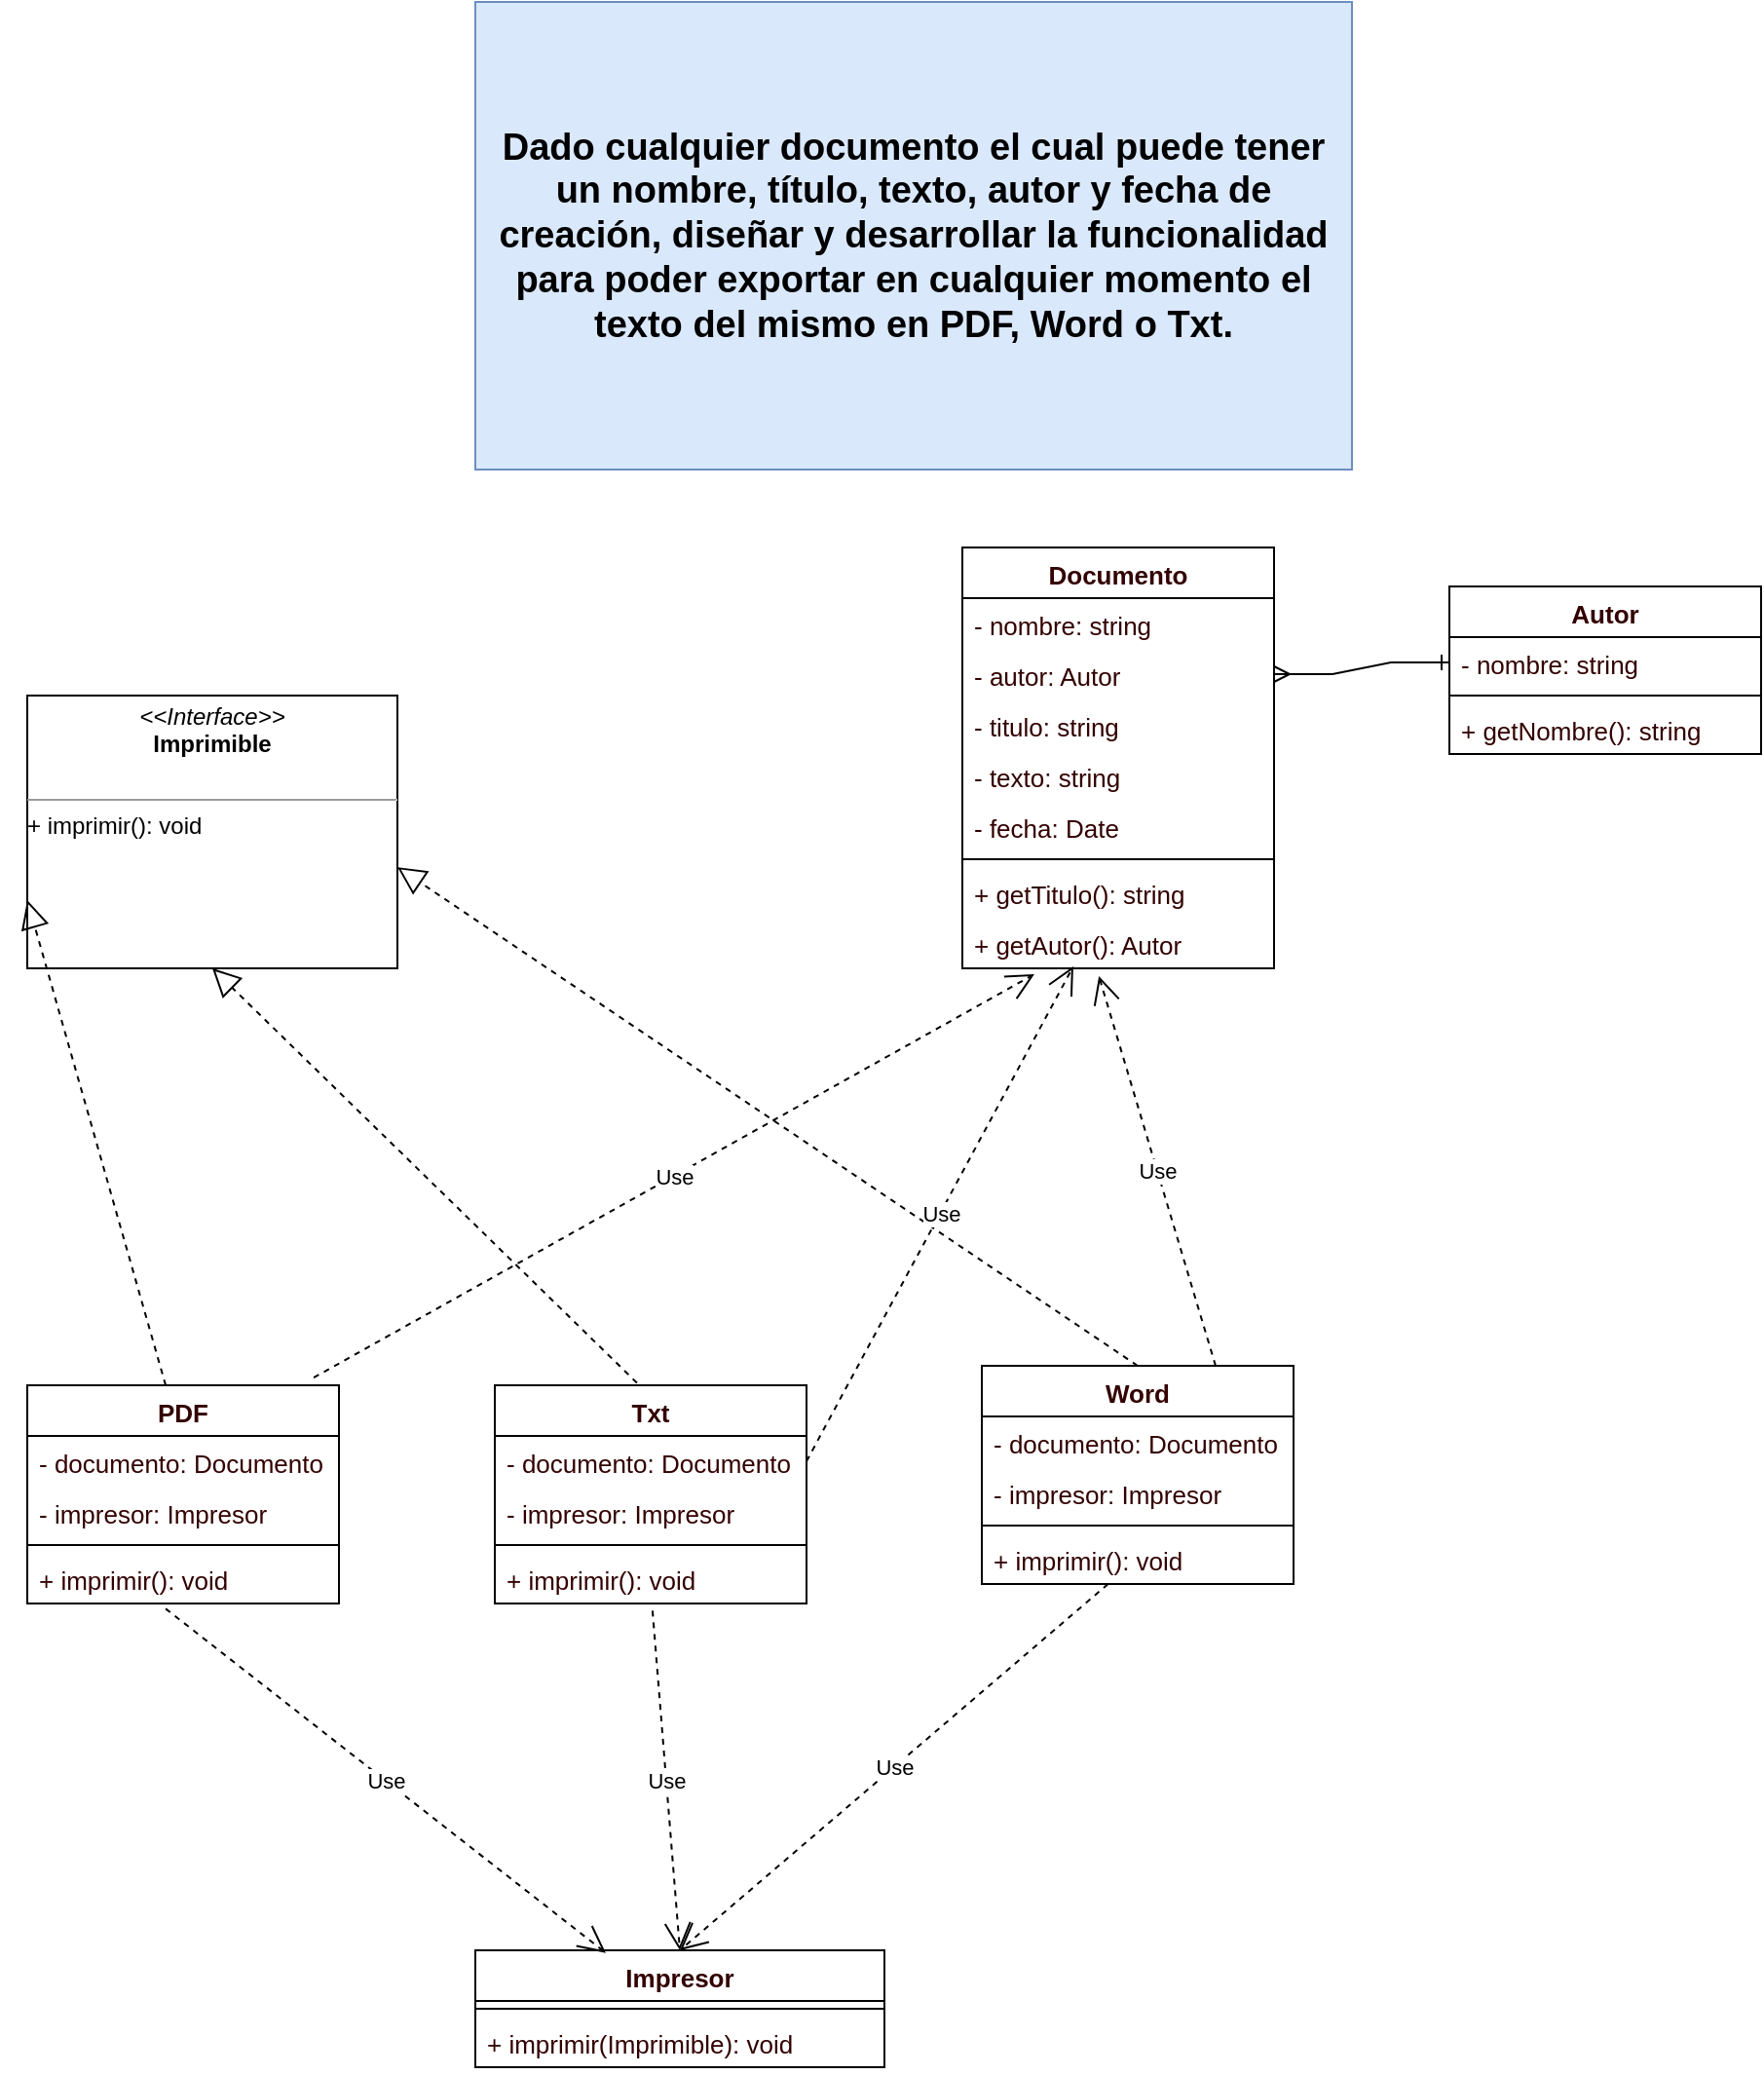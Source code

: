 <mxfile version="21.1.8" type="github" pages="7">
  <diagram id="UXahiTQz0xHkTQGtcDH2" name="disenio sistemas - clase 1 - strategy">
    <mxGraphModel dx="2231" dy="790" grid="1" gridSize="10" guides="1" tooltips="1" connect="1" arrows="1" fold="1" page="1" pageScale="1" pageWidth="850" pageHeight="1100" math="0" shadow="0">
      <root>
        <mxCell id="0" />
        <mxCell id="1" parent="0" />
        <mxCell id="ZVrv0uG5uB8y7vt346ip-1" value="Documento" style="swimlane;fontStyle=1;align=center;verticalAlign=top;childLayout=stackLayout;horizontal=1;startSize=26;horizontalStack=0;resizeParent=1;resizeParentMax=0;resizeLast=0;collapsible=1;marginBottom=0;fontSize=13;fontColor=#330000;" parent="1" vertex="1">
          <mxGeometry x="410" y="670" width="160" height="216" as="geometry" />
        </mxCell>
        <mxCell id="ZVrv0uG5uB8y7vt346ip-5" value="- nombre: string" style="text;strokeColor=none;fillColor=none;align=left;verticalAlign=top;spacingLeft=4;spacingRight=4;overflow=hidden;rotatable=0;points=[[0,0.5],[1,0.5]];portConstraint=eastwest;fontSize=13;fontColor=#330000;" parent="ZVrv0uG5uB8y7vt346ip-1" vertex="1">
          <mxGeometry y="26" width="160" height="26" as="geometry" />
        </mxCell>
        <mxCell id="ZVrv0uG5uB8y7vt346ip-10" value="- autor: Autor" style="text;strokeColor=none;fillColor=none;align=left;verticalAlign=top;spacingLeft=4;spacingRight=4;overflow=hidden;rotatable=0;points=[[0,0.5],[1,0.5]];portConstraint=eastwest;fontSize=13;fontColor=#330000;" parent="ZVrv0uG5uB8y7vt346ip-1" vertex="1">
          <mxGeometry y="52" width="160" height="26" as="geometry" />
        </mxCell>
        <mxCell id="ZVrv0uG5uB8y7vt346ip-9" value="- titulo: string" style="text;strokeColor=none;fillColor=none;align=left;verticalAlign=top;spacingLeft=4;spacingRight=4;overflow=hidden;rotatable=0;points=[[0,0.5],[1,0.5]];portConstraint=eastwest;fontSize=13;fontColor=#330000;" parent="ZVrv0uG5uB8y7vt346ip-1" vertex="1">
          <mxGeometry y="78" width="160" height="26" as="geometry" />
        </mxCell>
        <mxCell id="ZVrv0uG5uB8y7vt346ip-6" value="- texto: string" style="text;strokeColor=none;fillColor=none;align=left;verticalAlign=top;spacingLeft=4;spacingRight=4;overflow=hidden;rotatable=0;points=[[0,0.5],[1,0.5]];portConstraint=eastwest;fontSize=13;fontColor=#330000;" parent="ZVrv0uG5uB8y7vt346ip-1" vertex="1">
          <mxGeometry y="104" width="160" height="26" as="geometry" />
        </mxCell>
        <mxCell id="ZVrv0uG5uB8y7vt346ip-19" value="- fecha: Date" style="text;strokeColor=none;fillColor=none;align=left;verticalAlign=top;spacingLeft=4;spacingRight=4;overflow=hidden;rotatable=0;points=[[0,0.5],[1,0.5]];portConstraint=eastwest;fontSize=13;fontColor=#330000;" parent="ZVrv0uG5uB8y7vt346ip-1" vertex="1">
          <mxGeometry y="130" width="160" height="26" as="geometry" />
        </mxCell>
        <mxCell id="ZVrv0uG5uB8y7vt346ip-2" value="" style="line;strokeWidth=1;fillColor=none;align=left;verticalAlign=middle;spacingTop=-1;spacingLeft=3;spacingRight=3;rotatable=0;labelPosition=right;points=[];portConstraint=eastwest;strokeColor=inherit;fontSize=13;fontColor=#330000;" parent="ZVrv0uG5uB8y7vt346ip-1" vertex="1">
          <mxGeometry y="156" width="160" height="8" as="geometry" />
        </mxCell>
        <mxCell id="ZVrv0uG5uB8y7vt346ip-3" value="+ getTitulo(): string" style="text;strokeColor=none;fillColor=none;align=left;verticalAlign=top;spacingLeft=4;spacingRight=4;overflow=hidden;rotatable=0;points=[[0,0.5],[1,0.5]];portConstraint=eastwest;fontSize=13;fontColor=#330000;" parent="ZVrv0uG5uB8y7vt346ip-1" vertex="1">
          <mxGeometry y="164" width="160" height="26" as="geometry" />
        </mxCell>
        <mxCell id="ZVrv0uG5uB8y7vt346ip-4" value="+ getAutor(): Autor" style="text;strokeColor=none;fillColor=none;align=left;verticalAlign=top;spacingLeft=4;spacingRight=4;overflow=hidden;rotatable=0;points=[[0,0.5],[1,0.5]];portConstraint=eastwest;fontSize=13;fontColor=#330000;" parent="ZVrv0uG5uB8y7vt346ip-1" vertex="1">
          <mxGeometry y="190" width="160" height="26" as="geometry" />
        </mxCell>
        <mxCell id="ZVrv0uG5uB8y7vt346ip-8" value="Dado cualquier documento el cual puede tener un nombre, título, texto, autor y fecha de creación, diseñar y desarrollar la funcionalidad para poder exportar en cualquier momento el texto del mismo en PDF, Word o Txt." style="text;html=1;strokeColor=#6c8ebf;fillColor=#dae8fc;align=center;verticalAlign=middle;whiteSpace=wrap;rounded=0;fontStyle=1;fontSize=19;" parent="1" vertex="1">
          <mxGeometry x="160" y="390" width="450" height="240" as="geometry" />
        </mxCell>
        <mxCell id="ZVrv0uG5uB8y7vt346ip-11" value="Autor" style="swimlane;fontStyle=1;align=center;verticalAlign=top;childLayout=stackLayout;horizontal=1;startSize=26;horizontalStack=0;resizeParent=1;resizeParentMax=0;resizeLast=0;collapsible=1;marginBottom=0;fontSize=13;fontColor=#330000;" parent="1" vertex="1">
          <mxGeometry x="660" y="690" width="160" height="86" as="geometry" />
        </mxCell>
        <mxCell id="ZVrv0uG5uB8y7vt346ip-12" value="- nombre: string" style="text;strokeColor=none;fillColor=none;align=left;verticalAlign=top;spacingLeft=4;spacingRight=4;overflow=hidden;rotatable=0;points=[[0,0.5],[1,0.5]];portConstraint=eastwest;fontSize=13;fontColor=#330000;" parent="ZVrv0uG5uB8y7vt346ip-11" vertex="1">
          <mxGeometry y="26" width="160" height="26" as="geometry" />
        </mxCell>
        <mxCell id="ZVrv0uG5uB8y7vt346ip-16" value="" style="line;strokeWidth=1;fillColor=none;align=left;verticalAlign=middle;spacingTop=-1;spacingLeft=3;spacingRight=3;rotatable=0;labelPosition=right;points=[];portConstraint=eastwest;strokeColor=inherit;fontSize=13;fontColor=#330000;" parent="ZVrv0uG5uB8y7vt346ip-11" vertex="1">
          <mxGeometry y="52" width="160" height="8" as="geometry" />
        </mxCell>
        <mxCell id="ZVrv0uG5uB8y7vt346ip-17" value="+ getNombre(): string" style="text;strokeColor=none;fillColor=none;align=left;verticalAlign=top;spacingLeft=4;spacingRight=4;overflow=hidden;rotatable=0;points=[[0,0.5],[1,0.5]];portConstraint=eastwest;fontSize=13;fontColor=#330000;" parent="ZVrv0uG5uB8y7vt346ip-11" vertex="1">
          <mxGeometry y="60" width="160" height="26" as="geometry" />
        </mxCell>
        <mxCell id="ZVrv0uG5uB8y7vt346ip-23" value="" style="edgeStyle=entityRelationEdgeStyle;fontSize=12;html=1;endArrow=ERone;startArrow=ERmany;rounded=0;entryX=0;entryY=0.5;entryDx=0;entryDy=0;exitX=1;exitY=0.5;exitDx=0;exitDy=0;endFill=0;" parent="1" source="ZVrv0uG5uB8y7vt346ip-10" target="ZVrv0uG5uB8y7vt346ip-12" edge="1">
          <mxGeometry width="100" height="100" relative="1" as="geometry">
            <mxPoint x="310" y="860" as="sourcePoint" />
            <mxPoint x="410" y="760" as="targetPoint" />
          </mxGeometry>
        </mxCell>
        <mxCell id="ZVrv0uG5uB8y7vt346ip-33" value="Impresor" style="swimlane;fontStyle=1;align=center;verticalAlign=top;childLayout=stackLayout;horizontal=1;startSize=26;horizontalStack=0;resizeParent=1;resizeParentMax=0;resizeLast=0;collapsible=1;marginBottom=0;fontSize=13;fontColor=#330000;" parent="1" vertex="1">
          <mxGeometry x="160" y="1390" width="210" height="60" as="geometry" />
        </mxCell>
        <mxCell id="ZVrv0uG5uB8y7vt346ip-34" value="" style="line;strokeWidth=1;fillColor=none;align=left;verticalAlign=middle;spacingTop=-1;spacingLeft=3;spacingRight=3;rotatable=0;labelPosition=right;points=[];portConstraint=eastwest;strokeColor=inherit;fontSize=13;fontColor=#330000;" parent="ZVrv0uG5uB8y7vt346ip-33" vertex="1">
          <mxGeometry y="26" width="210" height="8" as="geometry" />
        </mxCell>
        <mxCell id="ZVrv0uG5uB8y7vt346ip-35" value="+ imprimir(Imprimible): void" style="text;strokeColor=none;fillColor=none;align=left;verticalAlign=top;spacingLeft=4;spacingRight=4;overflow=hidden;rotatable=0;points=[[0,0.5],[1,0.5]];portConstraint=eastwest;fontSize=13;fontColor=#330000;" parent="ZVrv0uG5uB8y7vt346ip-33" vertex="1">
          <mxGeometry y="34" width="210" height="26" as="geometry" />
        </mxCell>
        <mxCell id="ZVrv0uG5uB8y7vt346ip-36" value="PDF" style="swimlane;fontStyle=1;align=center;verticalAlign=top;childLayout=stackLayout;horizontal=1;startSize=26;horizontalStack=0;resizeParent=1;resizeParentMax=0;resizeLast=0;collapsible=1;marginBottom=0;fontSize=13;fontColor=#330000;" parent="1" vertex="1">
          <mxGeometry x="-70" y="1100" width="160" height="112" as="geometry" />
        </mxCell>
        <mxCell id="ZVrv0uG5uB8y7vt346ip-37" value="- documento: Documento" style="text;strokeColor=none;fillColor=none;align=left;verticalAlign=top;spacingLeft=4;spacingRight=4;overflow=hidden;rotatable=0;points=[[0,0.5],[1,0.5]];portConstraint=eastwest;fontSize=13;fontColor=#330000;" parent="ZVrv0uG5uB8y7vt346ip-36" vertex="1">
          <mxGeometry y="26" width="160" height="26" as="geometry" />
        </mxCell>
        <mxCell id="ZVrv0uG5uB8y7vt346ip-70" value="- impresor: Impresor" style="text;strokeColor=none;fillColor=none;align=left;verticalAlign=top;spacingLeft=4;spacingRight=4;overflow=hidden;rotatable=0;points=[[0,0.5],[1,0.5]];portConstraint=eastwest;fontSize=13;fontColor=#330000;" parent="ZVrv0uG5uB8y7vt346ip-36" vertex="1">
          <mxGeometry y="52" width="160" height="26" as="geometry" />
        </mxCell>
        <mxCell id="ZVrv0uG5uB8y7vt346ip-42" value="" style="line;strokeWidth=1;fillColor=none;align=left;verticalAlign=middle;spacingTop=-1;spacingLeft=3;spacingRight=3;rotatable=0;labelPosition=right;points=[];portConstraint=eastwest;strokeColor=inherit;fontSize=13;fontColor=#330000;" parent="ZVrv0uG5uB8y7vt346ip-36" vertex="1">
          <mxGeometry y="78" width="160" height="8" as="geometry" />
        </mxCell>
        <mxCell id="ZVrv0uG5uB8y7vt346ip-43" value="+ imprimir(): void" style="text;strokeColor=none;fillColor=none;align=left;verticalAlign=top;spacingLeft=4;spacingRight=4;overflow=hidden;rotatable=0;points=[[0,0.5],[1,0.5]];portConstraint=eastwest;fontSize=13;fontColor=#330000;" parent="ZVrv0uG5uB8y7vt346ip-36" vertex="1">
          <mxGeometry y="86" width="160" height="26" as="geometry" />
        </mxCell>
        <mxCell id="ZVrv0uG5uB8y7vt346ip-45" value="Txt" style="swimlane;fontStyle=1;align=center;verticalAlign=top;childLayout=stackLayout;horizontal=1;startSize=26;horizontalStack=0;resizeParent=1;resizeParentMax=0;resizeLast=0;collapsible=1;marginBottom=0;fontSize=13;fontColor=#330000;" parent="1" vertex="1">
          <mxGeometry x="170" y="1100" width="160" height="112" as="geometry" />
        </mxCell>
        <mxCell id="ZVrv0uG5uB8y7vt346ip-46" value="- documento: Documento" style="text;strokeColor=none;fillColor=none;align=left;verticalAlign=top;spacingLeft=4;spacingRight=4;overflow=hidden;rotatable=0;points=[[0,0.5],[1,0.5]];portConstraint=eastwest;fontSize=13;fontColor=#330000;" parent="ZVrv0uG5uB8y7vt346ip-45" vertex="1">
          <mxGeometry y="26" width="160" height="26" as="geometry" />
        </mxCell>
        <mxCell id="ZVrv0uG5uB8y7vt346ip-71" value="- impresor: Impresor" style="text;strokeColor=none;fillColor=none;align=left;verticalAlign=top;spacingLeft=4;spacingRight=4;overflow=hidden;rotatable=0;points=[[0,0.5],[1,0.5]];portConstraint=eastwest;fontSize=13;fontColor=#330000;" parent="ZVrv0uG5uB8y7vt346ip-45" vertex="1">
          <mxGeometry y="52" width="160" height="26" as="geometry" />
        </mxCell>
        <mxCell id="ZVrv0uG5uB8y7vt346ip-51" value="" style="line;strokeWidth=1;fillColor=none;align=left;verticalAlign=middle;spacingTop=-1;spacingLeft=3;spacingRight=3;rotatable=0;labelPosition=right;points=[];portConstraint=eastwest;strokeColor=inherit;fontSize=13;fontColor=#330000;" parent="ZVrv0uG5uB8y7vt346ip-45" vertex="1">
          <mxGeometry y="78" width="160" height="8" as="geometry" />
        </mxCell>
        <mxCell id="ZVrv0uG5uB8y7vt346ip-52" value="+ imprimir(): void" style="text;strokeColor=none;fillColor=none;align=left;verticalAlign=top;spacingLeft=4;spacingRight=4;overflow=hidden;rotatable=0;points=[[0,0.5],[1,0.5]];portConstraint=eastwest;fontSize=13;fontColor=#330000;" parent="ZVrv0uG5uB8y7vt346ip-45" vertex="1">
          <mxGeometry y="86" width="160" height="26" as="geometry" />
        </mxCell>
        <mxCell id="ZVrv0uG5uB8y7vt346ip-54" value="Word" style="swimlane;fontStyle=1;align=center;verticalAlign=top;childLayout=stackLayout;horizontal=1;startSize=26;horizontalStack=0;resizeParent=1;resizeParentMax=0;resizeLast=0;collapsible=1;marginBottom=0;fontSize=13;fontColor=#330000;" parent="1" vertex="1">
          <mxGeometry x="420" y="1090" width="160" height="112" as="geometry" />
        </mxCell>
        <mxCell id="ZVrv0uG5uB8y7vt346ip-55" value="- documento: Documento" style="text;strokeColor=none;fillColor=none;align=left;verticalAlign=top;spacingLeft=4;spacingRight=4;overflow=hidden;rotatable=0;points=[[0,0.5],[1,0.5]];portConstraint=eastwest;fontSize=13;fontColor=#330000;" parent="ZVrv0uG5uB8y7vt346ip-54" vertex="1">
          <mxGeometry y="26" width="160" height="26" as="geometry" />
        </mxCell>
        <mxCell id="ZVrv0uG5uB8y7vt346ip-72" value="- impresor: Impresor" style="text;strokeColor=none;fillColor=none;align=left;verticalAlign=top;spacingLeft=4;spacingRight=4;overflow=hidden;rotatable=0;points=[[0,0.5],[1,0.5]];portConstraint=eastwest;fontSize=13;fontColor=#330000;" parent="ZVrv0uG5uB8y7vt346ip-54" vertex="1">
          <mxGeometry y="52" width="160" height="26" as="geometry" />
        </mxCell>
        <mxCell id="ZVrv0uG5uB8y7vt346ip-60" value="" style="line;strokeWidth=1;fillColor=none;align=left;verticalAlign=middle;spacingTop=-1;spacingLeft=3;spacingRight=3;rotatable=0;labelPosition=right;points=[];portConstraint=eastwest;strokeColor=inherit;fontSize=13;fontColor=#330000;" parent="ZVrv0uG5uB8y7vt346ip-54" vertex="1">
          <mxGeometry y="78" width="160" height="8" as="geometry" />
        </mxCell>
        <mxCell id="ZVrv0uG5uB8y7vt346ip-61" value="+ imprimir(): void" style="text;strokeColor=none;fillColor=none;align=left;verticalAlign=top;spacingLeft=4;spacingRight=4;overflow=hidden;rotatable=0;points=[[0,0.5],[1,0.5]];portConstraint=eastwest;fontSize=13;fontColor=#330000;" parent="ZVrv0uG5uB8y7vt346ip-54" vertex="1">
          <mxGeometry y="86" width="160" height="26" as="geometry" />
        </mxCell>
        <mxCell id="ZVrv0uG5uB8y7vt346ip-63" value="&lt;p style=&quot;margin:0px;margin-top:4px;text-align:center;&quot;&gt;&lt;i&gt;&amp;lt;&amp;lt;Interface&amp;gt;&amp;gt;&lt;/i&gt;&lt;br&gt;&lt;b&gt;Imprimible&lt;/b&gt;&lt;/p&gt;&lt;br&gt;&lt;hr size=&quot;1&quot;&gt;+ imprimir(): void" style="verticalAlign=top;align=left;overflow=fill;fontSize=12;fontFamily=Helvetica;html=1;whiteSpace=wrap;" parent="1" vertex="1">
          <mxGeometry x="-70" y="746" width="190" height="140" as="geometry" />
        </mxCell>
        <mxCell id="ZVrv0uG5uB8y7vt346ip-64" value="" style="endArrow=block;dashed=1;endFill=0;endSize=12;html=1;rounded=0;entryX=0;entryY=0.75;entryDx=0;entryDy=0;exitX=0.444;exitY=0;exitDx=0;exitDy=0;exitPerimeter=0;" parent="1" source="ZVrv0uG5uB8y7vt346ip-36" target="ZVrv0uG5uB8y7vt346ip-63" edge="1">
          <mxGeometry width="160" relative="1" as="geometry">
            <mxPoint x="-70" y="990" as="sourcePoint" />
            <mxPoint x="90" y="990" as="targetPoint" />
          </mxGeometry>
        </mxCell>
        <mxCell id="ZVrv0uG5uB8y7vt346ip-65" value="" style="endArrow=block;dashed=1;endFill=0;endSize=12;html=1;rounded=0;entryX=0.5;entryY=1;entryDx=0;entryDy=0;exitX=0.456;exitY=-0.011;exitDx=0;exitDy=0;exitPerimeter=0;" parent="1" source="ZVrv0uG5uB8y7vt346ip-45" target="ZVrv0uG5uB8y7vt346ip-63" edge="1">
          <mxGeometry width="160" relative="1" as="geometry">
            <mxPoint x="110" y="1165" as="sourcePoint" />
            <mxPoint x="254" y="1000" as="targetPoint" />
          </mxGeometry>
        </mxCell>
        <mxCell id="ZVrv0uG5uB8y7vt346ip-66" value="" style="endArrow=block;dashed=1;endFill=0;endSize=12;html=1;rounded=0;entryX=1;entryY=0.629;entryDx=0;entryDy=0;exitX=0.5;exitY=0;exitDx=0;exitDy=0;entryPerimeter=0;" parent="1" source="ZVrv0uG5uB8y7vt346ip-54" target="ZVrv0uG5uB8y7vt346ip-63" edge="1">
          <mxGeometry width="160" relative="1" as="geometry">
            <mxPoint x="481.5" y="1049" as="sourcePoint" />
            <mxPoint x="478.5" y="920" as="targetPoint" />
          </mxGeometry>
        </mxCell>
        <mxCell id="ZVrv0uG5uB8y7vt346ip-67" value="Use" style="endArrow=open;endSize=12;dashed=1;html=1;rounded=0;exitX=1;exitY=0.5;exitDx=0;exitDy=0;entryX=0.356;entryY=0.962;entryDx=0;entryDy=0;entryPerimeter=0;" parent="1" source="ZVrv0uG5uB8y7vt346ip-46" target="ZVrv0uG5uB8y7vt346ip-4" edge="1">
          <mxGeometry width="160" relative="1" as="geometry">
            <mxPoint x="280" y="980" as="sourcePoint" />
            <mxPoint x="440" y="980" as="targetPoint" />
          </mxGeometry>
        </mxCell>
        <mxCell id="ZVrv0uG5uB8y7vt346ip-68" value="Use" style="endArrow=open;endSize=12;dashed=1;html=1;rounded=0;exitX=0.75;exitY=0;exitDx=0;exitDy=0;entryX=0.438;entryY=1.154;entryDx=0;entryDy=0;entryPerimeter=0;" parent="1" source="ZVrv0uG5uB8y7vt346ip-54" target="ZVrv0uG5uB8y7vt346ip-4" edge="1">
          <mxGeometry width="160" relative="1" as="geometry">
            <mxPoint x="340" y="1149" as="sourcePoint" />
            <mxPoint x="477" y="895" as="targetPoint" />
          </mxGeometry>
        </mxCell>
        <mxCell id="ZVrv0uG5uB8y7vt346ip-69" value="Use" style="endArrow=open;endSize=12;dashed=1;html=1;rounded=0;exitX=0.919;exitY=-0.035;exitDx=0;exitDy=0;entryX=0.231;entryY=1.116;entryDx=0;entryDy=0;entryPerimeter=0;exitPerimeter=0;" parent="1" source="ZVrv0uG5uB8y7vt346ip-36" target="ZVrv0uG5uB8y7vt346ip-4" edge="1">
          <mxGeometry width="160" relative="1" as="geometry">
            <mxPoint x="130" y="1130" as="sourcePoint" />
            <mxPoint x="70" y="930" as="targetPoint" />
          </mxGeometry>
        </mxCell>
        <mxCell id="ZVrv0uG5uB8y7vt346ip-73" value="Use" style="endArrow=open;endSize=12;dashed=1;html=1;rounded=0;entryX=0.5;entryY=0;entryDx=0;entryDy=0;" parent="1" source="ZVrv0uG5uB8y7vt346ip-61" target="ZVrv0uG5uB8y7vt346ip-33" edge="1">
          <mxGeometry width="160" relative="1" as="geometry">
            <mxPoint x="550" y="1100" as="sourcePoint" />
            <mxPoint x="490" y="900" as="targetPoint" />
          </mxGeometry>
        </mxCell>
        <mxCell id="ZVrv0uG5uB8y7vt346ip-74" value="Use" style="endArrow=open;endSize=12;dashed=1;html=1;rounded=0;entryX=0.5;entryY=0;entryDx=0;entryDy=0;exitX=0.506;exitY=1.142;exitDx=0;exitDy=0;exitPerimeter=0;" parent="1" source="ZVrv0uG5uB8y7vt346ip-52" target="ZVrv0uG5uB8y7vt346ip-33" edge="1">
          <mxGeometry width="160" relative="1" as="geometry">
            <mxPoint x="495" y="1212" as="sourcePoint" />
            <mxPoint x="275" y="1400" as="targetPoint" />
          </mxGeometry>
        </mxCell>
        <mxCell id="ZVrv0uG5uB8y7vt346ip-75" value="Use" style="endArrow=open;endSize=12;dashed=1;html=1;rounded=0;entryX=0.319;entryY=0.022;entryDx=0;entryDy=0;exitX=0.444;exitY=1.103;exitDx=0;exitDy=0;exitPerimeter=0;entryPerimeter=0;" parent="1" source="ZVrv0uG5uB8y7vt346ip-43" target="ZVrv0uG5uB8y7vt346ip-33" edge="1">
          <mxGeometry width="160" relative="1" as="geometry">
            <mxPoint x="261" y="1226" as="sourcePoint" />
            <mxPoint x="275" y="1400" as="targetPoint" />
          </mxGeometry>
        </mxCell>
      </root>
    </mxGraphModel>
  </diagram>
  <diagram id="s1QMmddUKzPAXgTeXxOY" name="disenio-sistemas - clase 2 - state">
    <mxGraphModel dx="3447" dy="940" grid="1" gridSize="10" guides="1" tooltips="1" connect="1" arrows="1" fold="1" page="1" pageScale="1" pageWidth="850" pageHeight="1100" math="0" shadow="0">
      <root>
        <mxCell id="0" />
        <mxCell id="1" parent="0" />
        <mxCell id="pBGuv0j49dd8rYtpd4Hc-3" value="&lt;h1 style=&quot;font-size: 20px;&quot;&gt;&lt;span style=&quot;background-color: initial; font-size: 20px; font-weight: normal;&quot;&gt;Diseñar mediante un diagrama de clase y luego construir en Java o cualquier otro lenguaje orientado a objetos, una solución de software para semáforos, teniendo en cuenta para la búsqueda de la solución tratar de evitar estructuras condicionales para evitar complejizar la lógica.&lt;/span&gt;&lt;br style=&quot;font-size: 20px;&quot;&gt;&lt;/h1&gt;" style="text;html=1;strokeColor=#6c8ebf;fillColor=#dae8fc;spacing=5;spacingTop=-20;whiteSpace=wrap;overflow=hidden;rounded=0;fontSize=20;" parent="1" vertex="1">
          <mxGeometry x="100" y="180" width="420" height="230" as="geometry" />
        </mxCell>
        <mxCell id="AY6GYCNZBD9R4Un0j7Xh-17" value="LuzAmarilla" style="swimlane;fontStyle=1;align=center;verticalAlign=top;childLayout=stackLayout;horizontal=1;startSize=26;horizontalStack=0;resizeParent=1;resizeParentMax=0;resizeLast=0;collapsible=1;marginBottom=0;fontSize=13;fontColor=#330000;" parent="1" vertex="1">
          <mxGeometry x="-1030" y="1874" width="160" height="112" as="geometry" />
        </mxCell>
        <mxCell id="AY6GYCNZBD9R4Un0j7Xh-20" value="" style="line;strokeWidth=1;fillColor=none;align=left;verticalAlign=middle;spacingTop=-1;spacingLeft=3;spacingRight=3;rotatable=0;labelPosition=right;points=[];portConstraint=eastwest;strokeColor=inherit;fontSize=13;fontColor=#330000;" parent="AY6GYCNZBD9R4Un0j7Xh-17" vertex="1">
          <mxGeometry y="26" width="160" height="8" as="geometry" />
        </mxCell>
        <mxCell id="AY6GYCNZBD9R4Un0j7Xh-21" value="+ encender(): void" style="text;strokeColor=none;fillColor=none;align=left;verticalAlign=top;spacingLeft=4;spacingRight=4;overflow=hidden;rotatable=0;points=[[0,0.5],[1,0.5]];portConstraint=eastwest;fontSize=13;fontColor=#330000;" parent="AY6GYCNZBD9R4Un0j7Xh-17" vertex="1">
          <mxGeometry y="34" width="160" height="26" as="geometry" />
        </mxCell>
        <mxCell id="seKwy7nc6JV0GY9TdHbP-17" value="+ apagar(): void" style="text;strokeColor=none;fillColor=none;align=left;verticalAlign=top;spacingLeft=4;spacingRight=4;overflow=hidden;rotatable=0;points=[[0,0.5],[1,0.5]];portConstraint=eastwest;fontSize=13;fontColor=#330000;" parent="AY6GYCNZBD9R4Un0j7Xh-17" vertex="1">
          <mxGeometry y="60" width="160" height="26" as="geometry" />
        </mxCell>
        <mxCell id="seKwy7nc6JV0GY9TdHbP-11" value="+ cambiar(): Luminable" style="text;strokeColor=none;fillColor=none;align=left;verticalAlign=top;spacingLeft=4;spacingRight=4;overflow=hidden;rotatable=0;points=[[0,0.5],[1,0.5]];portConstraint=eastwest;fontSize=13;fontColor=#330000;" parent="AY6GYCNZBD9R4Un0j7Xh-17" vertex="1">
          <mxGeometry y="86" width="160" height="26" as="geometry" />
        </mxCell>
        <mxCell id="AY6GYCNZBD9R4Un0j7Xh-22" value="LuzVerde" style="swimlane;fontStyle=1;align=center;verticalAlign=top;childLayout=stackLayout;horizontal=1;startSize=26;horizontalStack=0;resizeParent=1;resizeParentMax=0;resizeLast=0;collapsible=1;marginBottom=0;fontSize=13;fontColor=#330000;" parent="1" vertex="1">
          <mxGeometry x="-1340" y="1784" width="160" height="112" as="geometry" />
        </mxCell>
        <mxCell id="AY6GYCNZBD9R4Un0j7Xh-25" value="" style="line;strokeWidth=1;fillColor=none;align=left;verticalAlign=middle;spacingTop=-1;spacingLeft=3;spacingRight=3;rotatable=0;labelPosition=right;points=[];portConstraint=eastwest;strokeColor=inherit;fontSize=13;fontColor=#330000;" parent="AY6GYCNZBD9R4Un0j7Xh-22" vertex="1">
          <mxGeometry y="26" width="160" height="8" as="geometry" />
        </mxCell>
        <mxCell id="AY6GYCNZBD9R4Un0j7Xh-26" value="+ encender(): void" style="text;strokeColor=none;fillColor=none;align=left;verticalAlign=top;spacingLeft=4;spacingRight=4;overflow=hidden;rotatable=0;points=[[0,0.5],[1,0.5]];portConstraint=eastwest;fontSize=13;fontColor=#330000;" parent="AY6GYCNZBD9R4Un0j7Xh-22" vertex="1">
          <mxGeometry y="34" width="160" height="26" as="geometry" />
        </mxCell>
        <mxCell id="seKwy7nc6JV0GY9TdHbP-18" value="+ apagar(): void" style="text;strokeColor=none;fillColor=none;align=left;verticalAlign=top;spacingLeft=4;spacingRight=4;overflow=hidden;rotatable=0;points=[[0,0.5],[1,0.5]];portConstraint=eastwest;fontSize=13;fontColor=#330000;" parent="AY6GYCNZBD9R4Un0j7Xh-22" vertex="1">
          <mxGeometry y="60" width="160" height="26" as="geometry" />
        </mxCell>
        <mxCell id="seKwy7nc6JV0GY9TdHbP-12" value="+ cambiar(): Luminable" style="text;strokeColor=none;fillColor=none;align=left;verticalAlign=top;spacingLeft=4;spacingRight=4;overflow=hidden;rotatable=0;points=[[0,0.5],[1,0.5]];portConstraint=eastwest;fontSize=13;fontColor=#330000;" parent="AY6GYCNZBD9R4Un0j7Xh-22" vertex="1">
          <mxGeometry y="86" width="160" height="26" as="geometry" />
        </mxCell>
        <mxCell id="AY6GYCNZBD9R4Un0j7Xh-27" value="LuzRoja" style="swimlane;fontStyle=1;align=center;verticalAlign=top;childLayout=stackLayout;horizontal=1;startSize=26;horizontalStack=0;resizeParent=1;resizeParentMax=0;resizeLast=0;collapsible=1;marginBottom=0;fontSize=13;fontColor=#330000;" parent="1" vertex="1">
          <mxGeometry x="-740" y="1744" width="160" height="112" as="geometry" />
        </mxCell>
        <mxCell id="AY6GYCNZBD9R4Un0j7Xh-30" value="" style="line;strokeWidth=1;fillColor=none;align=left;verticalAlign=middle;spacingTop=-1;spacingLeft=3;spacingRight=3;rotatable=0;labelPosition=right;points=[];portConstraint=eastwest;strokeColor=inherit;fontSize=13;fontColor=#330000;" parent="AY6GYCNZBD9R4Un0j7Xh-27" vertex="1">
          <mxGeometry y="26" width="160" height="8" as="geometry" />
        </mxCell>
        <mxCell id="seKwy7nc6JV0GY9TdHbP-8" value="+ encender(): void" style="text;strokeColor=none;fillColor=none;align=left;verticalAlign=top;spacingLeft=4;spacingRight=4;overflow=hidden;rotatable=0;points=[[0,0.5],[1,0.5]];portConstraint=eastwest;fontSize=13;fontColor=#330000;" parent="AY6GYCNZBD9R4Un0j7Xh-27" vertex="1">
          <mxGeometry y="34" width="160" height="26" as="geometry" />
        </mxCell>
        <mxCell id="seKwy7nc6JV0GY9TdHbP-16" value="+ apagar(): void" style="text;strokeColor=none;fillColor=none;align=left;verticalAlign=top;spacingLeft=4;spacingRight=4;overflow=hidden;rotatable=0;points=[[0,0.5],[1,0.5]];portConstraint=eastwest;fontSize=13;fontColor=#330000;" parent="AY6GYCNZBD9R4Un0j7Xh-27" vertex="1">
          <mxGeometry y="60" width="160" height="26" as="geometry" />
        </mxCell>
        <mxCell id="AY6GYCNZBD9R4Un0j7Xh-31" value="+ cambiar(): Luminable" style="text;strokeColor=none;fillColor=none;align=left;verticalAlign=top;spacingLeft=4;spacingRight=4;overflow=hidden;rotatable=0;points=[[0,0.5],[1,0.5]];portConstraint=eastwest;fontSize=13;fontColor=#330000;" parent="AY6GYCNZBD9R4Un0j7Xh-27" vertex="1">
          <mxGeometry y="86" width="160" height="26" as="geometry" />
        </mxCell>
        <mxCell id="AY6GYCNZBD9R4Un0j7Xh-32" value="&lt;p style=&quot;margin:0px;margin-top:4px;text-align:center;&quot;&gt;&lt;i&gt;&amp;lt;&amp;lt;Interface&amp;gt;&amp;gt;&lt;/i&gt;&lt;br&gt;&lt;b&gt;Luminable&lt;/b&gt;&lt;/p&gt;&lt;br&gt;&lt;hr size=&quot;1&quot;&gt;" style="verticalAlign=top;align=left;overflow=fill;fontSize=12;fontFamily=Helvetica;html=1;whiteSpace=wrap;" parent="1" vertex="1">
          <mxGeometry x="-1240" y="1410" width="190" height="140" as="geometry" />
        </mxCell>
        <mxCell id="AY6GYCNZBD9R4Un0j7Xh-39" value="Use" style="endArrow=open;endSize=12;dashed=1;html=1;rounded=0;entryX=1;entryY=0.5;entryDx=0;entryDy=0;exitX=0;exitY=0.5;exitDx=0;exitDy=0;" parent="1" source="AY6GYCNZBD9R4Un0j7Xh-31" target="AY6GYCNZBD9R4Un0j7Xh-17" edge="1">
          <mxGeometry width="160" relative="1" as="geometry">
            <mxPoint x="-620" y="1764" as="sourcePoint" />
            <mxPoint x="-838.4" y="1819.848" as="targetPoint" />
          </mxGeometry>
        </mxCell>
        <mxCell id="AY6GYCNZBD9R4Un0j7Xh-41" value="Use" style="endArrow=open;endSize=12;dashed=1;html=1;rounded=0;entryX=1;entryY=0.5;entryDx=0;entryDy=0;exitX=-0.019;exitY=-0.064;exitDx=0;exitDy=0;exitPerimeter=0;" parent="1" source="AY6GYCNZBD9R4Un0j7Xh-21" target="seKwy7nc6JV0GY9TdHbP-18" edge="1">
          <mxGeometry width="160" relative="1" as="geometry">
            <mxPoint x="-1000" y="1829.0" as="sourcePoint" />
            <mxPoint x="-1160" y="1819.0" as="targetPoint" />
          </mxGeometry>
        </mxCell>
        <mxCell id="seKwy7nc6JV0GY9TdHbP-1" value="" style="endArrow=block;dashed=1;endFill=0;endSize=12;html=1;rounded=0;exitX=0.5;exitY=0;exitDx=0;exitDy=0;" parent="1" source="AY6GYCNZBD9R4Un0j7Xh-17" edge="1">
          <mxGeometry width="160" relative="1" as="geometry">
            <mxPoint x="-927" y="1763" as="sourcePoint" />
            <mxPoint x="-1120" y="1554" as="targetPoint" />
          </mxGeometry>
        </mxCell>
        <mxCell id="seKwy7nc6JV0GY9TdHbP-2" value="" style="endArrow=block;dashed=1;endFill=0;endSize=12;html=1;rounded=0;entryX=0.621;entryY=1.003;entryDx=0;entryDy=0;exitX=0.441;exitY=-0.01;exitDx=0;exitDy=0;entryPerimeter=0;exitPerimeter=0;" parent="1" source="AY6GYCNZBD9R4Un0j7Xh-22" target="AY6GYCNZBD9R4Un0j7Xh-32" edge="1">
          <mxGeometry width="160" relative="1" as="geometry">
            <mxPoint x="-1077" y="1703" as="sourcePoint" />
            <mxPoint x="-1080" y="1550" as="targetPoint" />
          </mxGeometry>
        </mxCell>
        <mxCell id="seKwy7nc6JV0GY9TdHbP-3" value="" style="endArrow=block;dashed=1;endFill=0;endSize=12;html=1;rounded=0;entryX=0.75;entryY=1;entryDx=0;entryDy=0;exitX=0.582;exitY=-0.017;exitDx=0;exitDy=0;exitPerimeter=0;" parent="1" source="AY6GYCNZBD9R4Un0j7Xh-27" target="AY6GYCNZBD9R4Un0j7Xh-32" edge="1">
          <mxGeometry width="160" relative="1" as="geometry">
            <mxPoint x="-883.5" y="1704" as="sourcePoint" />
            <mxPoint x="-1036.5" y="1551" as="targetPoint" />
          </mxGeometry>
        </mxCell>
        <mxCell id="seKwy7nc6JV0GY9TdHbP-4" value="Semaforo" style="swimlane;fontStyle=1;align=center;verticalAlign=top;childLayout=stackLayout;horizontal=1;startSize=26;horizontalStack=0;resizeParent=1;resizeParentMax=0;resizeLast=0;collapsible=1;marginBottom=0;fontSize=13;fontColor=#330000;" parent="1" vertex="1">
          <mxGeometry x="-920" y="1464" width="210" height="86" as="geometry" />
        </mxCell>
        <mxCell id="seKwy7nc6JV0GY9TdHbP-5" value="" style="line;strokeWidth=1;fillColor=none;align=left;verticalAlign=middle;spacingTop=-1;spacingLeft=3;spacingRight=3;rotatable=0;labelPosition=right;points=[];portConstraint=eastwest;strokeColor=inherit;fontSize=13;fontColor=#330000;" parent="seKwy7nc6JV0GY9TdHbP-4" vertex="1">
          <mxGeometry y="26" width="210" height="8" as="geometry" />
        </mxCell>
        <mxCell id="seKwy7nc6JV0GY9TdHbP-6" value="+ setLuz(Luminable): void" style="text;strokeColor=none;fillColor=none;align=left;verticalAlign=top;spacingLeft=4;spacingRight=4;overflow=hidden;rotatable=0;points=[[0,0.5],[1,0.5]];portConstraint=eastwest;fontSize=13;fontColor=#330000;" parent="seKwy7nc6JV0GY9TdHbP-4" vertex="1">
          <mxGeometry y="34" width="210" height="26" as="geometry" />
        </mxCell>
        <mxCell id="seKwy7nc6JV0GY9TdHbP-9" value="+ cambiar(): void" style="text;strokeColor=none;fillColor=none;align=left;verticalAlign=top;spacingLeft=4;spacingRight=4;overflow=hidden;rotatable=0;points=[[0,0.5],[1,0.5]];portConstraint=eastwest;fontSize=13;fontColor=#330000;" parent="seKwy7nc6JV0GY9TdHbP-4" vertex="1">
          <mxGeometry y="60" width="210" height="26" as="geometry" />
        </mxCell>
        <mxCell id="seKwy7nc6JV0GY9TdHbP-7" value="Use" style="endArrow=open;endSize=12;dashed=1;html=1;rounded=0;entryX=0;entryY=0.25;entryDx=0;entryDy=0;exitX=1;exitY=0.25;exitDx=0;exitDy=0;" parent="1" source="AY6GYCNZBD9R4Un0j7Xh-22" target="AY6GYCNZBD9R4Un0j7Xh-27" edge="1">
          <mxGeometry width="160" relative="1" as="geometry">
            <mxPoint x="-1038" y="1804" as="sourcePoint" />
            <mxPoint x="-1190" y="1714" as="targetPoint" />
          </mxGeometry>
        </mxCell>
        <mxCell id="seKwy7nc6JV0GY9TdHbP-10" value="+ cambiar(): Luminable" style="text;strokeColor=none;fillColor=none;align=left;verticalAlign=top;spacingLeft=4;spacingRight=4;overflow=hidden;rotatable=0;points=[[0,0.5],[1,0.5]];portConstraint=eastwest;fontSize=13;fontColor=#330000;" parent="1" vertex="1">
          <mxGeometry x="-1240" y="1494" width="160" height="26" as="geometry" />
        </mxCell>
        <mxCell id="seKwy7nc6JV0GY9TdHbP-14" value="Use" style="endArrow=open;endSize=12;dashed=1;html=1;rounded=0;entryX=0.75;entryY=0;entryDx=0;entryDy=0;exitX=1.019;exitY=-0.008;exitDx=0;exitDy=0;exitPerimeter=0;edgeStyle=orthogonalEdgeStyle;" parent="1" source="seKwy7nc6JV0GY9TdHbP-9" target="AY6GYCNZBD9R4Un0j7Xh-27" edge="1">
          <mxGeometry width="160" relative="1" as="geometry">
            <mxPoint x="-730" y="1624" as="sourcePoint" />
            <mxPoint x="-290" y="1584" as="targetPoint" />
          </mxGeometry>
        </mxCell>
        <mxCell id="seKwy7nc6JV0GY9TdHbP-15" value="+ apagar(): void" style="text;strokeColor=none;fillColor=none;align=left;verticalAlign=top;spacingLeft=4;spacingRight=4;overflow=hidden;rotatable=0;points=[[0,0.5],[1,0.5]];portConstraint=eastwest;fontSize=13;fontColor=#330000;" parent="1" vertex="1">
          <mxGeometry x="-1240" y="1524" width="160" height="26" as="geometry" />
        </mxCell>
        <mxCell id="seKwy7nc6JV0GY9TdHbP-19" value="+ encender(): void" style="text;strokeColor=none;fillColor=none;align=left;verticalAlign=top;spacingLeft=4;spacingRight=4;overflow=hidden;rotatable=0;points=[[0,0.5],[1,0.5]];portConstraint=eastwest;fontSize=13;fontColor=#330000;" parent="1" vertex="1">
          <mxGeometry x="-1240" y="1464" width="160" height="26" as="geometry" />
        </mxCell>
        <mxCell id="KGWbnaXkx-6zzNFEG_3N-1" value="LuzAmarilla" style="swimlane;fontStyle=1;align=center;verticalAlign=top;childLayout=stackLayout;horizontal=1;startSize=26;horizontalStack=0;resizeParent=1;resizeParentMax=0;resizeLast=0;collapsible=1;marginBottom=0;fontSize=13;fontColor=#330000;" parent="1" vertex="1">
          <mxGeometry x="520" y="1100" width="160" height="112" as="geometry" />
        </mxCell>
        <mxCell id="KGWbnaXkx-6zzNFEG_3N-2" value="" style="line;strokeWidth=1;fillColor=none;align=left;verticalAlign=middle;spacingTop=-1;spacingLeft=3;spacingRight=3;rotatable=0;labelPosition=right;points=[];portConstraint=eastwest;strokeColor=inherit;fontSize=13;fontColor=#330000;" parent="KGWbnaXkx-6zzNFEG_3N-1" vertex="1">
          <mxGeometry y="26" width="160" height="8" as="geometry" />
        </mxCell>
        <mxCell id="KGWbnaXkx-6zzNFEG_3N-3" value="+ encender(): void" style="text;strokeColor=none;fillColor=none;align=left;verticalAlign=top;spacingLeft=4;spacingRight=4;overflow=hidden;rotatable=0;points=[[0,0.5],[1,0.5]];portConstraint=eastwest;fontSize=13;fontColor=#330000;" parent="KGWbnaXkx-6zzNFEG_3N-1" vertex="1">
          <mxGeometry y="34" width="160" height="26" as="geometry" />
        </mxCell>
        <mxCell id="KGWbnaXkx-6zzNFEG_3N-4" value="+ apagar(): void" style="text;strokeColor=none;fillColor=none;align=left;verticalAlign=top;spacingLeft=4;spacingRight=4;overflow=hidden;rotatable=0;points=[[0,0.5],[1,0.5]];portConstraint=eastwest;fontSize=13;fontColor=#330000;" parent="KGWbnaXkx-6zzNFEG_3N-1" vertex="1">
          <mxGeometry y="60" width="160" height="26" as="geometry" />
        </mxCell>
        <mxCell id="KGWbnaXkx-6zzNFEG_3N-5" value="+ cambiar(): Luminable" style="text;strokeColor=none;fillColor=none;align=left;verticalAlign=top;spacingLeft=4;spacingRight=4;overflow=hidden;rotatable=0;points=[[0,0.5],[1,0.5]];portConstraint=eastwest;fontSize=13;fontColor=#330000;" parent="KGWbnaXkx-6zzNFEG_3N-1" vertex="1">
          <mxGeometry y="86" width="160" height="26" as="geometry" />
        </mxCell>
        <mxCell id="KGWbnaXkx-6zzNFEG_3N-6" value="LuzVerde" style="swimlane;fontStyle=1;align=center;verticalAlign=top;childLayout=stackLayout;horizontal=1;startSize=26;horizontalStack=0;resizeParent=1;resizeParentMax=0;resizeLast=0;collapsible=1;marginBottom=0;fontSize=13;fontColor=#330000;" parent="1" vertex="1">
          <mxGeometry x="300" y="1100" width="160" height="112" as="geometry" />
        </mxCell>
        <mxCell id="KGWbnaXkx-6zzNFEG_3N-7" value="" style="line;strokeWidth=1;fillColor=none;align=left;verticalAlign=middle;spacingTop=-1;spacingLeft=3;spacingRight=3;rotatable=0;labelPosition=right;points=[];portConstraint=eastwest;strokeColor=inherit;fontSize=13;fontColor=#330000;" parent="KGWbnaXkx-6zzNFEG_3N-6" vertex="1">
          <mxGeometry y="26" width="160" height="8" as="geometry" />
        </mxCell>
        <mxCell id="KGWbnaXkx-6zzNFEG_3N-8" value="+ encender(): void" style="text;strokeColor=none;fillColor=none;align=left;verticalAlign=top;spacingLeft=4;spacingRight=4;overflow=hidden;rotatable=0;points=[[0,0.5],[1,0.5]];portConstraint=eastwest;fontSize=13;fontColor=#330000;" parent="KGWbnaXkx-6zzNFEG_3N-6" vertex="1">
          <mxGeometry y="34" width="160" height="26" as="geometry" />
        </mxCell>
        <mxCell id="KGWbnaXkx-6zzNFEG_3N-9" value="+ apagar(): void" style="text;strokeColor=none;fillColor=none;align=left;verticalAlign=top;spacingLeft=4;spacingRight=4;overflow=hidden;rotatable=0;points=[[0,0.5],[1,0.5]];portConstraint=eastwest;fontSize=13;fontColor=#330000;" parent="KGWbnaXkx-6zzNFEG_3N-6" vertex="1">
          <mxGeometry y="60" width="160" height="26" as="geometry" />
        </mxCell>
        <mxCell id="KGWbnaXkx-6zzNFEG_3N-10" value="+ cambiar(): Luminable" style="text;strokeColor=none;fillColor=none;align=left;verticalAlign=top;spacingLeft=4;spacingRight=4;overflow=hidden;rotatable=0;points=[[0,0.5],[1,0.5]];portConstraint=eastwest;fontSize=13;fontColor=#330000;" parent="KGWbnaXkx-6zzNFEG_3N-6" vertex="1">
          <mxGeometry y="86" width="160" height="26" as="geometry" />
        </mxCell>
        <mxCell id="KGWbnaXkx-6zzNFEG_3N-11" value="LuzRoja" style="swimlane;fontStyle=1;align=center;verticalAlign=top;childLayout=stackLayout;horizontal=1;startSize=26;horizontalStack=0;resizeParent=1;resizeParentMax=0;resizeLast=0;collapsible=1;marginBottom=0;fontSize=13;fontColor=#330000;" parent="1" vertex="1">
          <mxGeometry x="750" y="1100" width="160" height="112" as="geometry" />
        </mxCell>
        <mxCell id="KGWbnaXkx-6zzNFEG_3N-12" value="" style="line;strokeWidth=1;fillColor=none;align=left;verticalAlign=middle;spacingTop=-1;spacingLeft=3;spacingRight=3;rotatable=0;labelPosition=right;points=[];portConstraint=eastwest;strokeColor=inherit;fontSize=13;fontColor=#330000;" parent="KGWbnaXkx-6zzNFEG_3N-11" vertex="1">
          <mxGeometry y="26" width="160" height="8" as="geometry" />
        </mxCell>
        <mxCell id="KGWbnaXkx-6zzNFEG_3N-13" value="+ encender(): void" style="text;strokeColor=none;fillColor=none;align=left;verticalAlign=top;spacingLeft=4;spacingRight=4;overflow=hidden;rotatable=0;points=[[0,0.5],[1,0.5]];portConstraint=eastwest;fontSize=13;fontColor=#330000;" parent="KGWbnaXkx-6zzNFEG_3N-11" vertex="1">
          <mxGeometry y="34" width="160" height="26" as="geometry" />
        </mxCell>
        <mxCell id="KGWbnaXkx-6zzNFEG_3N-14" value="+ apagar(): void" style="text;strokeColor=none;fillColor=none;align=left;verticalAlign=top;spacingLeft=4;spacingRight=4;overflow=hidden;rotatable=0;points=[[0,0.5],[1,0.5]];portConstraint=eastwest;fontSize=13;fontColor=#330000;" parent="KGWbnaXkx-6zzNFEG_3N-11" vertex="1">
          <mxGeometry y="60" width="160" height="26" as="geometry" />
        </mxCell>
        <mxCell id="KGWbnaXkx-6zzNFEG_3N-15" value="+ cambiar(): Luminable" style="text;strokeColor=none;fillColor=none;align=left;verticalAlign=top;spacingLeft=4;spacingRight=4;overflow=hidden;rotatable=0;points=[[0,0.5],[1,0.5]];portConstraint=eastwest;fontSize=13;fontColor=#330000;" parent="KGWbnaXkx-6zzNFEG_3N-11" vertex="1">
          <mxGeometry y="86" width="160" height="26" as="geometry" />
        </mxCell>
        <mxCell id="KGWbnaXkx-6zzNFEG_3N-16" value="&lt;p style=&quot;margin:0px;margin-top:4px;text-align:center;&quot;&gt;&lt;i&gt;&amp;lt;&amp;lt;Interface&amp;gt;&amp;gt;&lt;/i&gt;&lt;br&gt;&lt;b&gt;Color&lt;/b&gt;&lt;/p&gt;&lt;br&gt;&lt;hr size=&quot;1&quot;&gt;" style="verticalAlign=top;align=left;overflow=fill;fontSize=12;fontFamily=Helvetica;html=1;whiteSpace=wrap;" parent="1" vertex="1">
          <mxGeometry x="570" y="830" width="220" height="130" as="geometry" />
        </mxCell>
        <mxCell id="KGWbnaXkx-6zzNFEG_3N-19" value="" style="endArrow=block;dashed=1;endFill=0;endSize=12;html=1;rounded=0;exitX=0.5;exitY=0;exitDx=0;exitDy=0;entryX=0.5;entryY=1;entryDx=0;entryDy=0;" parent="1" source="KGWbnaXkx-6zzNFEG_3N-1" target="KGWbnaXkx-6zzNFEG_3N-16" edge="1">
          <mxGeometry width="160" relative="1" as="geometry">
            <mxPoint x="633" y="1193" as="sourcePoint" />
            <mxPoint x="440" y="984" as="targetPoint" />
          </mxGeometry>
        </mxCell>
        <mxCell id="KGWbnaXkx-6zzNFEG_3N-20" value="" style="endArrow=block;dashed=1;endFill=0;endSize=12;html=1;rounded=0;entryX=0.25;entryY=1;entryDx=0;entryDy=0;exitX=0.441;exitY=-0.01;exitDx=0;exitDy=0;exitPerimeter=0;" parent="1" source="KGWbnaXkx-6zzNFEG_3N-6" target="KGWbnaXkx-6zzNFEG_3N-16" edge="1">
          <mxGeometry width="160" relative="1" as="geometry">
            <mxPoint x="483" y="1133" as="sourcePoint" />
            <mxPoint x="480" y="980" as="targetPoint" />
          </mxGeometry>
        </mxCell>
        <mxCell id="KGWbnaXkx-6zzNFEG_3N-21" value="" style="endArrow=block;dashed=1;endFill=0;endSize=12;html=1;rounded=0;entryX=0.75;entryY=1;entryDx=0;entryDy=0;exitX=0.582;exitY=-0.017;exitDx=0;exitDy=0;exitPerimeter=0;" parent="1" source="KGWbnaXkx-6zzNFEG_3N-11" target="KGWbnaXkx-6zzNFEG_3N-16" edge="1">
          <mxGeometry width="160" relative="1" as="geometry">
            <mxPoint x="676.5" y="1134" as="sourcePoint" />
            <mxPoint x="523.5" y="981" as="targetPoint" />
          </mxGeometry>
        </mxCell>
        <mxCell id="KGWbnaXkx-6zzNFEG_3N-22" value="Semaforo" style="swimlane;fontStyle=1;align=center;verticalAlign=top;childLayout=stackLayout;horizontal=1;startSize=26;horizontalStack=0;resizeParent=1;resizeParentMax=0;resizeLast=0;collapsible=1;marginBottom=0;fontSize=13;fontColor=#330000;" parent="1" vertex="1">
          <mxGeometry x="130" y="847" width="210" height="86" as="geometry" />
        </mxCell>
        <mxCell id="KGWbnaXkx-6zzNFEG_3N-23" value="" style="line;strokeWidth=1;fillColor=none;align=left;verticalAlign=middle;spacingTop=-1;spacingLeft=3;spacingRight=3;rotatable=0;labelPosition=right;points=[];portConstraint=eastwest;strokeColor=inherit;fontSize=13;fontColor=#330000;" parent="KGWbnaXkx-6zzNFEG_3N-22" vertex="1">
          <mxGeometry y="26" width="210" height="8" as="geometry" />
        </mxCell>
        <mxCell id="KGWbnaXkx-6zzNFEG_3N-36" value="+ setColor(Color): void" style="text;strokeColor=none;fillColor=none;align=left;verticalAlign=top;spacingLeft=4;spacingRight=4;overflow=hidden;rotatable=0;points=[[0,0.5],[1,0.5]];portConstraint=eastwest;fontSize=13;fontColor=#330000;" parent="KGWbnaXkx-6zzNFEG_3N-22" vertex="1">
          <mxGeometry y="34" width="210" height="26" as="geometry" />
        </mxCell>
        <mxCell id="KGWbnaXkx-6zzNFEG_3N-25" value="+ cambiar(): void" style="text;strokeColor=none;fillColor=none;align=left;verticalAlign=top;spacingLeft=4;spacingRight=4;overflow=hidden;rotatable=0;points=[[0,0.5],[1,0.5]];portConstraint=eastwest;fontSize=13;fontColor=#330000;" parent="KGWbnaXkx-6zzNFEG_3N-22" vertex="1">
          <mxGeometry y="60" width="210" height="26" as="geometry" />
        </mxCell>
        <mxCell id="KGWbnaXkx-6zzNFEG_3N-28" value="Use" style="endArrow=open;endSize=12;dashed=1;html=1;rounded=0;exitX=1.019;exitY=-0.008;exitDx=0;exitDy=0;exitPerimeter=0;edgeStyle=orthogonalEdgeStyle;" parent="1" source="KGWbnaXkx-6zzNFEG_3N-25" target="KGWbnaXkx-6zzNFEG_3N-16" edge="1">
          <mxGeometry width="160" relative="1" as="geometry">
            <mxPoint x="830" y="1054" as="sourcePoint" />
            <mxPoint x="1270" y="1014" as="targetPoint" />
          </mxGeometry>
        </mxCell>
        <mxCell id="KGWbnaXkx-6zzNFEG_3N-31" value="+ cambiar(Semaforo): void" style="text;strokeColor=none;fillColor=none;align=left;verticalAlign=top;spacingLeft=4;spacingRight=4;overflow=hidden;rotatable=0;points=[[0,0.5],[1,0.5]];portConstraint=eastwest;fontSize=13;fontColor=#330000;" parent="1" vertex="1">
          <mxGeometry x="580" y="890" width="170" height="26" as="geometry" />
        </mxCell>
        <mxCell id="KGWbnaXkx-6zzNFEG_3N-33" value="cambiar(Semaforo s) {&lt;br&gt;&lt;br&gt;s.setColor(new amarillo())&lt;br&gt;}" style="shape=note2;boundedLbl=1;whiteSpace=wrap;html=1;size=25;verticalAlign=top;align=center;" parent="1" vertex="1">
          <mxGeometry x="239" y="1270" width="180" height="150" as="geometry" />
        </mxCell>
        <mxCell id="KGWbnaXkx-6zzNFEG_3N-34" value="cambiar(Semaforo s) {&lt;br&gt;&lt;br&gt;s.setColor(new Rojo())&lt;br&gt;}" style="shape=note2;boundedLbl=1;whiteSpace=wrap;html=1;size=25;verticalAlign=top;align=center;" parent="1" vertex="1">
          <mxGeometry x="500" y="1270" width="180" height="150" as="geometry" />
        </mxCell>
        <mxCell id="KGWbnaXkx-6zzNFEG_3N-35" value="cambiar(Semaforo s) {&lt;br&gt;&lt;br&gt;s.setColor(new Verde())&lt;br&gt;}" style="shape=note2;boundedLbl=1;whiteSpace=wrap;html=1;size=25;verticalAlign=top;align=center;" parent="1" vertex="1">
          <mxGeometry x="750" y="1270" width="180" height="150" as="geometry" />
        </mxCell>
        <mxCell id="N1nUAEfLphuCJWdL35Lb-1" value="Apagado" style="swimlane;fontStyle=1;align=center;verticalAlign=top;childLayout=stackLayout;horizontal=1;startSize=26;horizontalStack=0;resizeParent=1;resizeParentMax=0;resizeLast=0;collapsible=1;marginBottom=0;fontSize=13;fontColor=#330000;" parent="1" vertex="1">
          <mxGeometry x="960" y="1100" width="160" height="112" as="geometry" />
        </mxCell>
        <mxCell id="N1nUAEfLphuCJWdL35Lb-2" value="" style="line;strokeWidth=1;fillColor=none;align=left;verticalAlign=middle;spacingTop=-1;spacingLeft=3;spacingRight=3;rotatable=0;labelPosition=right;points=[];portConstraint=eastwest;strokeColor=inherit;fontSize=13;fontColor=#330000;" parent="N1nUAEfLphuCJWdL35Lb-1" vertex="1">
          <mxGeometry y="26" width="160" height="8" as="geometry" />
        </mxCell>
        <mxCell id="N1nUAEfLphuCJWdL35Lb-3" value="+ encender(): void" style="text;strokeColor=none;fillColor=none;align=left;verticalAlign=top;spacingLeft=4;spacingRight=4;overflow=hidden;rotatable=0;points=[[0,0.5],[1,0.5]];portConstraint=eastwest;fontSize=13;fontColor=#330000;" parent="N1nUAEfLphuCJWdL35Lb-1" vertex="1">
          <mxGeometry y="34" width="160" height="26" as="geometry" />
        </mxCell>
        <mxCell id="N1nUAEfLphuCJWdL35Lb-4" value="+ apagar(): void" style="text;strokeColor=none;fillColor=none;align=left;verticalAlign=top;spacingLeft=4;spacingRight=4;overflow=hidden;rotatable=0;points=[[0,0.5],[1,0.5]];portConstraint=eastwest;fontSize=13;fontColor=#330000;" parent="N1nUAEfLphuCJWdL35Lb-1" vertex="1">
          <mxGeometry y="60" width="160" height="26" as="geometry" />
        </mxCell>
        <mxCell id="N1nUAEfLphuCJWdL35Lb-5" value="+ cambiar(): Luminable" style="text;strokeColor=none;fillColor=none;align=left;verticalAlign=top;spacingLeft=4;spacingRight=4;overflow=hidden;rotatable=0;points=[[0,0.5],[1,0.5]];portConstraint=eastwest;fontSize=13;fontColor=#330000;" parent="N1nUAEfLphuCJWdL35Lb-1" vertex="1">
          <mxGeometry y="86" width="160" height="26" as="geometry" />
        </mxCell>
        <mxCell id="N1nUAEfLphuCJWdL35Lb-6" value="" style="endArrow=block;dashed=1;endFill=0;endSize=12;html=1;rounded=0;entryX=0.75;entryY=1;entryDx=0;entryDy=0;" parent="1" source="N1nUAEfLphuCJWdL35Lb-1" edge="1">
          <mxGeometry width="160" relative="1" as="geometry">
            <mxPoint x="898" y="1071" as="sourcePoint" />
            <mxPoint x="790" y="933" as="targetPoint" />
          </mxGeometry>
        </mxCell>
      </root>
    </mxGraphModel>
  </diagram>
  <diagram id="qRJXY9kl7fyjUqeQybc1" name="disenio-sistemas - clase 3 - observer">
    <mxGraphModel dx="2202" dy="989" grid="1" gridSize="10" guides="1" tooltips="1" connect="1" arrows="1" fold="1" page="1" pageScale="1" pageWidth="850" pageHeight="1100" math="0" shadow="0">
      <root>
        <mxCell id="0" />
        <mxCell id="1" parent="0" />
        <mxCell id="lr37pPim5hH-kX6jI3Qq-1" value="&lt;h1&gt;&lt;font style=&quot;font-size: 11px;&quot;&gt;Modelar y construir una solución para resolver la siguiente problemática:&amp;nbsp;&lt;/font&gt;&lt;/h1&gt;&lt;h1&gt;&lt;span style=&quot;font-size: 11px; background-color: initial; font-weight: normal;&quot;&gt;Dada una orquesta compuesta por un director de orquesta, músicos de cuerda, músicos de viento y músicos de percusión.&amp;nbsp;&lt;/span&gt;&lt;/h1&gt;&lt;h1&gt;&lt;span style=&quot;font-size: 11px; background-color: initial; font-weight: normal;&quot;&gt;Cada vez que el director de orquesta ejecuta la acción de levantar la mano izquierda el grupo de músicos de cuerda tocan su instrumento y los demás descansan.&amp;nbsp;&lt;/span&gt;&lt;/h1&gt;&lt;h1&gt;&lt;span style=&quot;font-size: 11px; background-color: initial; font-weight: normal;&quot;&gt;Cada vez que el director de orquesta ejecuta una acción de levantar su mano derecha el grupo de músicos de viento tocan su instrumento y los demás descansan.&amp;nbsp;&lt;/span&gt;&lt;/h1&gt;&lt;h1&gt;&lt;span style=&quot;font-size: 11px; background-color: initial; font-weight: normal;&quot;&gt;Cada vez que el director de orquesta ejecuta una acción de levantar sus dos manos el grupo de músicos de percusión tocan su instrumento y los demás descansan.&lt;/span&gt;&lt;br&gt;&lt;/h1&gt;" style="text;html=1;strokeColor=#6c8ebf;fillColor=#dae8fc;spacing=5;spacingTop=-20;whiteSpace=wrap;overflow=hidden;rounded=0;" parent="1" vertex="1">
          <mxGeometry x="100" y="200" width="890" height="300" as="geometry" />
        </mxCell>
        <mxCell id="RsqGOml-B0CrK0ZP4P5t-1" value="Percusion" style="swimlane;fontStyle=1;align=center;verticalAlign=top;childLayout=stackLayout;horizontal=1;startSize=26;horizontalStack=0;resizeParent=1;resizeParentMax=0;resizeLast=0;collapsible=1;marginBottom=0;fontSize=13;fontColor=#330000;" parent="1" vertex="1">
          <mxGeometry x="520" y="1100" width="190" height="60" as="geometry" />
        </mxCell>
        <mxCell id="RsqGOml-B0CrK0ZP4P5t-2" value="" style="line;strokeWidth=1;fillColor=none;align=left;verticalAlign=middle;spacingTop=-1;spacingLeft=3;spacingRight=3;rotatable=0;labelPosition=right;points=[];portConstraint=eastwest;strokeColor=inherit;fontSize=13;fontColor=#330000;" parent="RsqGOml-B0CrK0ZP4P5t-1" vertex="1">
          <mxGeometry y="26" width="190" height="8" as="geometry" />
        </mxCell>
        <mxCell id="RsqGOml-B0CrK0ZP4P5t-3" value="+ escuchar(Observado): void" style="text;strokeColor=none;fillColor=none;align=left;verticalAlign=top;spacingLeft=4;spacingRight=4;overflow=hidden;rotatable=0;points=[[0,0.5],[1,0.5]];portConstraint=eastwest;fontSize=13;fontColor=#330000;" parent="RsqGOml-B0CrK0ZP4P5t-1" vertex="1">
          <mxGeometry y="34" width="190" height="26" as="geometry" />
        </mxCell>
        <mxCell id="RsqGOml-B0CrK0ZP4P5t-6" value="Viento" style="swimlane;fontStyle=1;align=center;verticalAlign=top;childLayout=stackLayout;horizontal=1;startSize=26;horizontalStack=0;resizeParent=1;resizeParentMax=0;resizeLast=0;collapsible=1;marginBottom=0;fontSize=13;fontColor=#330000;" parent="1" vertex="1">
          <mxGeometry x="240" y="1100" width="220" height="60" as="geometry" />
        </mxCell>
        <mxCell id="RsqGOml-B0CrK0ZP4P5t-7" value="" style="line;strokeWidth=1;fillColor=none;align=left;verticalAlign=middle;spacingTop=-1;spacingLeft=3;spacingRight=3;rotatable=0;labelPosition=right;points=[];portConstraint=eastwest;strokeColor=inherit;fontSize=13;fontColor=#330000;" parent="RsqGOml-B0CrK0ZP4P5t-6" vertex="1">
          <mxGeometry y="26" width="220" height="8" as="geometry" />
        </mxCell>
        <mxCell id="RsqGOml-B0CrK0ZP4P5t-8" value="+ escuchar(Observado): void" style="text;strokeColor=none;fillColor=none;align=left;verticalAlign=top;spacingLeft=4;spacingRight=4;overflow=hidden;rotatable=0;points=[[0,0.5],[1,0.5]];portConstraint=eastwest;fontSize=13;fontColor=#330000;" parent="RsqGOml-B0CrK0ZP4P5t-6" vertex="1">
          <mxGeometry y="34" width="220" height="26" as="geometry" />
        </mxCell>
        <mxCell id="RsqGOml-B0CrK0ZP4P5t-11" value="Cuerdas" style="swimlane;fontStyle=1;align=center;verticalAlign=top;childLayout=stackLayout;horizontal=1;startSize=26;horizontalStack=0;resizeParent=1;resizeParentMax=0;resizeLast=0;collapsible=1;marginBottom=0;fontSize=13;fontColor=#330000;" parent="1" vertex="1">
          <mxGeometry x="750" y="1100" width="240" height="60" as="geometry" />
        </mxCell>
        <mxCell id="RsqGOml-B0CrK0ZP4P5t-12" value="" style="line;strokeWidth=1;fillColor=none;align=left;verticalAlign=middle;spacingTop=-1;spacingLeft=3;spacingRight=3;rotatable=0;labelPosition=right;points=[];portConstraint=eastwest;strokeColor=inherit;fontSize=13;fontColor=#330000;" parent="RsqGOml-B0CrK0ZP4P5t-11" vertex="1">
          <mxGeometry y="26" width="240" height="8" as="geometry" />
        </mxCell>
        <mxCell id="RsqGOml-B0CrK0ZP4P5t-13" value="+ escuchar(Observado): void" style="text;strokeColor=none;fillColor=none;align=left;verticalAlign=top;spacingLeft=4;spacingRight=4;overflow=hidden;rotatable=0;points=[[0,0.5],[1,0.5]];portConstraint=eastwest;fontSize=13;fontColor=#330000;" parent="RsqGOml-B0CrK0ZP4P5t-11" vertex="1">
          <mxGeometry y="34" width="240" height="26" as="geometry" />
        </mxCell>
        <mxCell id="RsqGOml-B0CrK0ZP4P5t-16" value="&lt;p style=&quot;margin:0px;margin-top:4px;text-align:center;&quot;&gt;&lt;i&gt;&amp;lt;&amp;lt;Interface&amp;gt;&amp;gt;&lt;/i&gt;&lt;br&gt;&lt;b&gt;Observador&lt;/b&gt;&lt;/p&gt;&lt;br&gt;&lt;hr size=&quot;1&quot;&gt;" style="verticalAlign=top;align=left;overflow=fill;fontSize=12;fontFamily=Helvetica;html=1;whiteSpace=wrap;" parent="1" vertex="1">
          <mxGeometry x="570" y="820" width="220" height="130" as="geometry" />
        </mxCell>
        <mxCell id="RsqGOml-B0CrK0ZP4P5t-17" value="" style="endArrow=block;dashed=1;endFill=0;endSize=12;html=1;rounded=0;exitX=0.5;exitY=0;exitDx=0;exitDy=0;entryX=0.5;entryY=1;entryDx=0;entryDy=0;" parent="1" source="RsqGOml-B0CrK0ZP4P5t-1" target="RsqGOml-B0CrK0ZP4P5t-16" edge="1">
          <mxGeometry width="160" relative="1" as="geometry">
            <mxPoint x="633" y="1193" as="sourcePoint" />
            <mxPoint x="440" y="984" as="targetPoint" />
          </mxGeometry>
        </mxCell>
        <mxCell id="RsqGOml-B0CrK0ZP4P5t-18" value="" style="endArrow=block;dashed=1;endFill=0;endSize=12;html=1;rounded=0;entryX=0.25;entryY=1;entryDx=0;entryDy=0;exitX=0.441;exitY=-0.01;exitDx=0;exitDy=0;exitPerimeter=0;" parent="1" source="RsqGOml-B0CrK0ZP4P5t-6" target="RsqGOml-B0CrK0ZP4P5t-16" edge="1">
          <mxGeometry width="160" relative="1" as="geometry">
            <mxPoint x="483" y="1133" as="sourcePoint" />
            <mxPoint x="480" y="980" as="targetPoint" />
          </mxGeometry>
        </mxCell>
        <mxCell id="RsqGOml-B0CrK0ZP4P5t-19" value="" style="endArrow=block;dashed=1;endFill=0;endSize=12;html=1;rounded=0;entryX=0.75;entryY=1;entryDx=0;entryDy=0;exitX=0.582;exitY=-0.017;exitDx=0;exitDy=0;exitPerimeter=0;" parent="1" source="RsqGOml-B0CrK0ZP4P5t-11" target="RsqGOml-B0CrK0ZP4P5t-16" edge="1">
          <mxGeometry width="160" relative="1" as="geometry">
            <mxPoint x="676.5" y="1134" as="sourcePoint" />
            <mxPoint x="523.5" y="981" as="targetPoint" />
          </mxGeometry>
        </mxCell>
        <mxCell id="RsqGOml-B0CrK0ZP4P5t-20" value="Director" style="swimlane;fontStyle=1;align=center;verticalAlign=top;childLayout=stackLayout;horizontal=1;startSize=26;horizontalStack=0;resizeParent=1;resizeParentMax=0;resizeLast=0;collapsible=1;marginBottom=0;fontSize=13;fontColor=#330000;" parent="1" vertex="1">
          <mxGeometry x="80" y="830" width="210" height="112" as="geometry" />
        </mxCell>
        <mxCell id="RsqGOml-B0CrK0ZP4P5t-21" value="" style="line;strokeWidth=1;fillColor=none;align=left;verticalAlign=middle;spacingTop=-1;spacingLeft=3;spacingRight=3;rotatable=0;labelPosition=right;points=[];portConstraint=eastwest;strokeColor=inherit;fontSize=13;fontColor=#330000;" parent="RsqGOml-B0CrK0ZP4P5t-20" vertex="1">
          <mxGeometry y="26" width="210" height="8" as="geometry" />
        </mxCell>
        <mxCell id="RsqGOml-B0CrK0ZP4P5t-22" value="+ levantarDerecha(): void" style="text;strokeColor=none;fillColor=none;align=left;verticalAlign=top;spacingLeft=4;spacingRight=4;overflow=hidden;rotatable=0;points=[[0,0.5],[1,0.5]];portConstraint=eastwest;fontSize=13;fontColor=#330000;" parent="RsqGOml-B0CrK0ZP4P5t-20" vertex="1">
          <mxGeometry y="34" width="210" height="26" as="geometry" />
        </mxCell>
        <mxCell id="RsqGOml-B0CrK0ZP4P5t-23" value="+ levantarIzquierda(): void" style="text;strokeColor=none;fillColor=none;align=left;verticalAlign=top;spacingLeft=4;spacingRight=4;overflow=hidden;rotatable=0;points=[[0,0.5],[1,0.5]];portConstraint=eastwest;fontSize=13;fontColor=#330000;" parent="RsqGOml-B0CrK0ZP4P5t-20" vertex="1">
          <mxGeometry y="60" width="210" height="26" as="geometry" />
        </mxCell>
        <mxCell id="RsqGOml-B0CrK0ZP4P5t-39" value="+ levantarIzquierda(): void" style="text;strokeColor=none;fillColor=none;align=left;verticalAlign=top;spacingLeft=4;spacingRight=4;overflow=hidden;rotatable=0;points=[[0,0.5],[1,0.5]];portConstraint=eastwest;fontSize=13;fontColor=#330000;" parent="RsqGOml-B0CrK0ZP4P5t-20" vertex="1">
          <mxGeometry y="86" width="210" height="26" as="geometry" />
        </mxCell>
        <mxCell id="RsqGOml-B0CrK0ZP4P5t-25" value="+ escuchar(Observado): void" style="text;strokeColor=none;fillColor=none;align=left;verticalAlign=top;spacingLeft=4;spacingRight=4;overflow=hidden;rotatable=0;points=[[0,0.5],[1,0.5]];portConstraint=eastwest;fontSize=13;fontColor=#330000;" parent="1" vertex="1">
          <mxGeometry x="580" y="890" width="180" height="26" as="geometry" />
        </mxCell>
        <mxCell id="RsqGOml-B0CrK0ZP4P5t-26" value="&amp;nbsp; levantarDerecha(){&lt;br&gt;&amp;nbsp; &amp;nbsp; &amp;nbsp;this.manoDerecha= false&lt;br style=&quot;border-color: var(--border-color);&quot;&gt;this.manoIzquierda = true&lt;br style=&quot;border-color: var(--border-color);&quot;&gt;this.notificar()&amp;nbsp;&lt;br&gt;&amp;nbsp; }&lt;br&gt;&lt;br&gt;&amp;nbsp; levantarIzquierda(){&lt;br style=&quot;border-color: var(--border-color);&quot;&gt;this.manoDerecha= false&lt;br&gt;this.manoIzquierda = true&lt;br&gt;this.notificar()&lt;br&gt;&amp;nbsp; }&lt;br&gt;&lt;br&gt;&amp;nbsp;notificar(){&lt;br style=&quot;border-color: var(--border-color);&quot;&gt;&amp;nbsp; &amp;nbsp; &amp;nbsp;this.subscriptores.forEach(s -&amp;gt; s.&amp;nbsp;escuchar(this))&lt;br style=&quot;border-color: var(--border-color);&quot;&gt;&amp;nbsp; }" style="shape=note2;boundedLbl=1;whiteSpace=wrap;html=1;size=25;verticalAlign=top;align=left;" parent="1" vertex="1">
          <mxGeometry x="-270" y="880" width="330" height="250" as="geometry" />
        </mxCell>
        <mxCell id="RsqGOml-B0CrK0ZP4P5t-36" value="&lt;p style=&quot;margin:0px;margin-top:4px;text-align:center;&quot;&gt;&lt;i&gt;&amp;lt;&amp;lt;Interface&amp;gt;&amp;gt;&lt;/i&gt;&lt;br&gt;&lt;b&gt;Observado&lt;/b&gt;&lt;/p&gt;&lt;br&gt;&lt;hr size=&quot;1&quot;&gt;" style="verticalAlign=top;align=left;overflow=fill;fontSize=12;fontFamily=Helvetica;html=1;whiteSpace=wrap;" parent="1" vertex="1">
          <mxGeometry x="75" y="530" width="220" height="130" as="geometry" />
        </mxCell>
        <mxCell id="RsqGOml-B0CrK0ZP4P5t-37" value="+ notificar(): void" style="text;strokeColor=none;fillColor=none;align=left;verticalAlign=top;spacingLeft=4;spacingRight=4;overflow=hidden;rotatable=0;points=[[0,0.5],[1,0.5]];portConstraint=eastwest;fontSize=13;fontColor=#330000;" parent="1" vertex="1">
          <mxGeometry x="370" y="610" width="170" height="26" as="geometry" />
        </mxCell>
        <mxCell id="RsqGOml-B0CrK0ZP4P5t-38" value="" style="endArrow=block;dashed=1;endFill=0;endSize=12;html=1;rounded=0;entryX=0.625;entryY=1.003;entryDx=0;entryDy=0;exitX=0.612;exitY=-0.015;exitDx=0;exitDy=0;exitPerimeter=0;entryPerimeter=0;" parent="1" source="RsqGOml-B0CrK0ZP4P5t-20" target="RsqGOml-B0CrK0ZP4P5t-36" edge="1">
          <mxGeometry width="160" relative="1" as="geometry">
            <mxPoint x="234" y="704" as="sourcePoint" />
            <mxPoint x="-20" y="843" as="targetPoint" />
          </mxGeometry>
        </mxCell>
        <mxCell id="RsqGOml-B0CrK0ZP4P5t-44" value="" style="endArrow=open;startArrow=none;endFill=0;startFill=0;endSize=8;html=1;verticalAlign=bottom;labelBackgroundColor=none;strokeWidth=1;rounded=0;entryX=0;entryY=0.25;entryDx=0;entryDy=0;exitX=0.996;exitY=-0.085;exitDx=0;exitDy=0;exitPerimeter=0;" parent="1" source="RsqGOml-B0CrK0ZP4P5t-22" target="RsqGOml-B0CrK0ZP4P5t-16" edge="1">
          <mxGeometry width="160" relative="1" as="geometry">
            <mxPoint x="180" y="630" as="sourcePoint" />
            <mxPoint x="340" y="640" as="targetPoint" />
          </mxGeometry>
        </mxCell>
        <mxCell id="RsqGOml-B0CrK0ZP4P5t-45" value="observadores" style="edgeLabel;html=1;align=center;verticalAlign=middle;resizable=0;points=[];" parent="RsqGOml-B0CrK0ZP4P5t-44" vertex="1" connectable="0">
          <mxGeometry x="-0.091" y="1" relative="1" as="geometry">
            <mxPoint as="offset" />
          </mxGeometry>
        </mxCell>
        <mxCell id="RsqGOml-B0CrK0ZP4P5t-46" value="*" style="edgeLabel;html=1;align=center;verticalAlign=middle;resizable=0;points=[];" parent="RsqGOml-B0CrK0ZP4P5t-44" vertex="1" connectable="0">
          <mxGeometry x="0.922" y="2" relative="1" as="geometry">
            <mxPoint as="offset" />
          </mxGeometry>
        </mxCell>
        <mxCell id="RsqGOml-B0CrK0ZP4P5t-47" value="+ escuchar(Observado obs): {&lt;br&gt;&lt;br&gt;&amp;nbsp; &amp;nbsp; &amp;nbsp;(Director obs).getManoIzquierda()&lt;br&gt;&lt;br&gt;}" style="shape=note2;boundedLbl=1;whiteSpace=wrap;html=1;size=25;verticalAlign=top;align=left;" parent="1" vertex="1">
          <mxGeometry x="200" y="1170" width="330" height="250" as="geometry" />
        </mxCell>
      </root>
    </mxGraphModel>
  </diagram>
  <diagram id="Ag-b7I2DaLdhw26b4Fd2" name="disenios-sistemas-clase-5">
    <mxGraphModel dx="1669" dy="1247" grid="1" gridSize="10" guides="1" tooltips="1" connect="1" arrows="1" fold="1" page="1" pageScale="1" pageWidth="850" pageHeight="1100" math="0" shadow="0">
      <root>
        <mxCell id="0" />
        <mxCell id="1" parent="0" />
        <mxCell id="EoAaf4g9Uay2B4hSTu0B-1" value="&lt;h1 style=&quot;font-size: 19px;&quot;&gt;&lt;span style=&quot;background-color: initial; font-size: 19px; font-weight: normal;&quot;&gt;Modelar y construir una solución para resolver la siguiente problemática:&amp;nbsp;&lt;/span&gt;&lt;/h1&gt;&lt;h1 style=&quot;font-size: 19px;&quot;&gt;&lt;span style=&quot;background-color: initial; font-size: 19px; font-weight: normal;&quot;&gt;Durante los vuelos y el&amp;nbsp; proceso de despegue y aterrizaje se requiere contar con un sistema de comunicación entre &lt;font color=&quot;#ff3333&quot;&gt;todas las aeronaves&lt;/font&gt; (aviones comerciales, aviones privados, helicópteros) que se encuentran próximas entre sí, de manera que puedan &lt;font color=&quot;#ff3333&quot;&gt;enviarse mensajes de texto, por ejemplo, para comunicarle al resto su posición, avisar que van a aterrizar, despegar, coordinarse para la cola de aterrizaje o despegue, etc&lt;/font&gt;.&lt;/span&gt;&lt;/h1&gt;&lt;h1 style=&quot;font-size: 19px;&quot;&gt;&lt;span style=&quot;background-color: initial; font-size: 19px; font-weight: normal;&quot;&gt;&lt;br&gt;&lt;/span&gt;&lt;/h1&gt;&lt;h1 style=&quot;font-size: 19px;&quot;&gt;&lt;span style=&quot;background-color: initial; font-size: 19px; font-weight: normal;&quot;&gt;Nueva problemática detectada: los sistemas de comunicación de los diferentes tipos de aeronaves son diferentes.&lt;/span&gt;&lt;br style=&quot;font-size: 19px;&quot;&gt;&lt;/h1&gt;" style="text;html=1;strokeColor=#6c8ebf;fillColor=#dae8fc;spacing=5;spacingTop=-20;whiteSpace=wrap;overflow=hidden;rounded=0;fontSize=19;strokeWidth=3;perimeterSpacing=3;" parent="1" vertex="1">
          <mxGeometry x="180" y="340" width="700" height="340" as="geometry" />
        </mxCell>
        <mxCell id="Nvt_YWyyP4NYhqDqDkaD-1" value="Avion Privado" style="swimlane;fontStyle=1;align=center;verticalAlign=top;childLayout=stackLayout;horizontal=1;startSize=26;horizontalStack=0;resizeParent=1;resizeParentMax=0;resizeLast=0;collapsible=1;marginBottom=0;fontSize=13;fontColor=#330000;" parent="1" vertex="1">
          <mxGeometry x="620" y="1510" width="260" height="86" as="geometry" />
        </mxCell>
        <mxCell id="Nvt_YWyyP4NYhqDqDkaD-2" value="" style="line;strokeWidth=1;fillColor=none;align=left;verticalAlign=middle;spacingTop=-1;spacingLeft=3;spacingRight=3;rotatable=0;labelPosition=right;points=[];portConstraint=eastwest;strokeColor=inherit;fontSize=13;fontColor=#330000;" parent="Nvt_YWyyP4NYhqDqDkaD-1" vertex="1">
          <mxGeometry y="26" width="260" height="8" as="geometry" />
        </mxCell>
        <mxCell id="4VZOSHSs53lUKmAbGt5k-10" value="+ sentMensaje(): void" style="text;strokeColor=none;fillColor=none;align=left;verticalAlign=top;spacingLeft=4;spacingRight=4;overflow=hidden;rotatable=0;points=[[0,0.5],[1,0.5]];portConstraint=eastwest;fontSize=13;fontColor=#330000;" parent="Nvt_YWyyP4NYhqDqDkaD-1" vertex="1">
          <mxGeometry y="34" width="260" height="26" as="geometry" />
        </mxCell>
        <mxCell id="Nvt_YWyyP4NYhqDqDkaD-3" value="+ enviarMensajeMethodB(String)" style="text;strokeColor=none;fillColor=none;align=left;verticalAlign=top;spacingLeft=4;spacingRight=4;overflow=hidden;rotatable=0;points=[[0,0.5],[1,0.5]];portConstraint=eastwest;fontSize=13;fontColor=#330000;" parent="Nvt_YWyyP4NYhqDqDkaD-1" vertex="1">
          <mxGeometry y="60" width="260" height="26" as="geometry" />
        </mxCell>
        <mxCell id="Nvt_YWyyP4NYhqDqDkaD-4" value="Avion Comercial" style="swimlane;fontStyle=1;align=center;verticalAlign=top;childLayout=stackLayout;horizontal=1;startSize=26;horizontalStack=0;resizeParent=1;resizeParentMax=0;resizeLast=0;collapsible=1;marginBottom=0;fontSize=13;fontColor=#330000;" parent="1" vertex="1">
          <mxGeometry x="260" y="1510" width="310" height="86" as="geometry" />
        </mxCell>
        <mxCell id="Nvt_YWyyP4NYhqDqDkaD-5" value="" style="line;strokeWidth=1;fillColor=none;align=left;verticalAlign=middle;spacingTop=-1;spacingLeft=3;spacingRight=3;rotatable=0;labelPosition=right;points=[];portConstraint=eastwest;strokeColor=inherit;fontSize=13;fontColor=#330000;" parent="Nvt_YWyyP4NYhqDqDkaD-4" vertex="1">
          <mxGeometry y="26" width="310" height="8" as="geometry" />
        </mxCell>
        <mxCell id="Nvt_YWyyP4NYhqDqDkaD-6" value="+ recibir(String): void" style="text;strokeColor=none;fillColor=none;align=left;verticalAlign=top;spacingLeft=4;spacingRight=4;overflow=hidden;rotatable=0;points=[[0,0.5],[1,0.5]];portConstraint=eastwest;fontSize=13;fontColor=#330000;" parent="Nvt_YWyyP4NYhqDqDkaD-4" vertex="1">
          <mxGeometry y="34" width="310" height="26" as="geometry" />
        </mxCell>
        <mxCell id="4VZOSHSs53lUKmAbGt5k-9" value="+ enviarMensajeMethodA(String)" style="text;strokeColor=none;fillColor=none;align=left;verticalAlign=top;spacingLeft=4;spacingRight=4;overflow=hidden;rotatable=0;points=[[0,0.5],[1,0.5]];portConstraint=eastwest;fontSize=13;fontColor=#330000;" parent="Nvt_YWyyP4NYhqDqDkaD-4" vertex="1">
          <mxGeometry y="60" width="310" height="26" as="geometry" />
        </mxCell>
        <mxCell id="Nvt_YWyyP4NYhqDqDkaD-7" value="Helipcoptero" style="swimlane;fontStyle=1;align=center;verticalAlign=top;childLayout=stackLayout;horizontal=1;startSize=26;horizontalStack=0;resizeParent=1;resizeParentMax=0;resizeLast=0;collapsible=1;marginBottom=0;fontSize=13;fontColor=#330000;" parent="1" vertex="1">
          <mxGeometry x="920" y="1510" width="240" height="86" as="geometry" />
        </mxCell>
        <mxCell id="Nvt_YWyyP4NYhqDqDkaD-8" value="" style="line;strokeWidth=1;fillColor=none;align=left;verticalAlign=middle;spacingTop=-1;spacingLeft=3;spacingRight=3;rotatable=0;labelPosition=right;points=[];portConstraint=eastwest;strokeColor=inherit;fontSize=13;fontColor=#330000;" parent="Nvt_YWyyP4NYhqDqDkaD-7" vertex="1">
          <mxGeometry y="26" width="240" height="8" as="geometry" />
        </mxCell>
        <mxCell id="Nvt_YWyyP4NYhqDqDkaD-9" value="+ recibir(String): void" style="text;strokeColor=none;fillColor=none;align=left;verticalAlign=top;spacingLeft=4;spacingRight=4;overflow=hidden;rotatable=0;points=[[0,0.5],[1,0.5]];portConstraint=eastwest;fontSize=13;fontColor=#330000;" parent="Nvt_YWyyP4NYhqDqDkaD-7" vertex="1">
          <mxGeometry y="34" width="240" height="26" as="geometry" />
        </mxCell>
        <mxCell id="4VZOSHSs53lUKmAbGt5k-11" value="+ enviarMensajeMethodC(String)" style="text;strokeColor=none;fillColor=none;align=left;verticalAlign=top;spacingLeft=4;spacingRight=4;overflow=hidden;rotatable=0;points=[[0,0.5],[1,0.5]];portConstraint=eastwest;fontSize=13;fontColor=#330000;" parent="Nvt_YWyyP4NYhqDqDkaD-7" vertex="1">
          <mxGeometry y="60" width="240" height="26" as="geometry" />
        </mxCell>
        <mxCell id="Nvt_YWyyP4NYhqDqDkaD-11" value="" style="endArrow=block;endFill=0;endSize=12;html=1;rounded=0;exitX=0.5;exitY=0;exitDx=0;exitDy=0;entryX=0.471;entryY=0.983;entryDx=0;entryDy=0;entryPerimeter=0;" parent="1" source="Nvt_YWyyP4NYhqDqDkaD-1" target="4VZOSHSs53lUKmAbGt5k-15" edge="1">
          <mxGeometry width="160" relative="1" as="geometry">
            <mxPoint x="803" y="1603" as="sourcePoint" />
            <mxPoint x="920" y="1240" as="targetPoint" />
          </mxGeometry>
        </mxCell>
        <mxCell id="4VZOSHSs53lUKmAbGt5k-18" value="extends" style="edgeLabel;html=1;align=center;verticalAlign=middle;resizable=0;points=[];" parent="Nvt_YWyyP4NYhqDqDkaD-11" vertex="1" connectable="0">
          <mxGeometry x="-0.123" y="-2" relative="1" as="geometry">
            <mxPoint as="offset" />
          </mxGeometry>
        </mxCell>
        <mxCell id="Nvt_YWyyP4NYhqDqDkaD-12" value="" style="endArrow=block;endFill=0;endSize=12;html=1;rounded=0;entryX=0.288;entryY=1.06;entryDx=0;entryDy=0;exitX=0.441;exitY=-0.01;exitDx=0;exitDy=0;exitPerimeter=0;entryPerimeter=0;" parent="1" source="Nvt_YWyyP4NYhqDqDkaD-4" target="4VZOSHSs53lUKmAbGt5k-15" edge="1">
          <mxGeometry width="160" relative="1" as="geometry">
            <mxPoint x="653" y="1543" as="sourcePoint" />
            <mxPoint x="860" y="1240" as="targetPoint" />
          </mxGeometry>
        </mxCell>
        <mxCell id="4VZOSHSs53lUKmAbGt5k-17" value="extends" style="edgeLabel;html=1;align=center;verticalAlign=middle;resizable=0;points=[];" parent="Nvt_YWyyP4NYhqDqDkaD-12" vertex="1" connectable="0">
          <mxGeometry x="-0.066" relative="1" as="geometry">
            <mxPoint as="offset" />
          </mxGeometry>
        </mxCell>
        <mxCell id="Nvt_YWyyP4NYhqDqDkaD-13" value="" style="endArrow=block;endFill=0;endSize=12;html=1;rounded=0;entryX=0.667;entryY=1.022;entryDx=0;entryDy=0;exitX=0.582;exitY=-0.017;exitDx=0;exitDy=0;exitPerimeter=0;entryPerimeter=0;" parent="1" source="Nvt_YWyyP4NYhqDqDkaD-7" target="4VZOSHSs53lUKmAbGt5k-15" edge="1">
          <mxGeometry width="160" relative="1" as="geometry">
            <mxPoint x="846.5" y="1544" as="sourcePoint" />
            <mxPoint x="980" y="1240" as="targetPoint" />
          </mxGeometry>
        </mxCell>
        <mxCell id="4VZOSHSs53lUKmAbGt5k-19" value="extends" style="edgeLabel;html=1;align=center;verticalAlign=middle;resizable=0;points=[];" parent="Nvt_YWyyP4NYhqDqDkaD-13" vertex="1" connectable="0">
          <mxGeometry x="-0.002" relative="1" as="geometry">
            <mxPoint as="offset" />
          </mxGeometry>
        </mxCell>
        <mxCell id="Nvt_YWyyP4NYhqDqDkaD-14" value="TorreControl" style="swimlane;fontStyle=1;align=center;verticalAlign=top;childLayout=stackLayout;horizontal=1;startSize=26;horizontalStack=0;resizeParent=1;resizeParentMax=0;resizeLast=0;collapsible=1;marginBottom=0;fontSize=13;fontColor=#330000;" parent="1" vertex="1">
          <mxGeometry x="100" y="1230" width="350" height="86" as="geometry" />
        </mxCell>
        <mxCell id="Nvt_YWyyP4NYhqDqDkaD-15" value="" style="line;strokeWidth=1;fillColor=none;align=left;verticalAlign=middle;spacingTop=-1;spacingLeft=3;spacingRight=3;rotatable=0;labelPosition=right;points=[];portConstraint=eastwest;strokeColor=inherit;fontSize=13;fontColor=#330000;" parent="Nvt_YWyyP4NYhqDqDkaD-14" vertex="1">
          <mxGeometry y="26" width="350" height="8" as="geometry" />
        </mxCell>
        <mxCell id="Nvt_YWyyP4NYhqDqDkaD-16" value="+ notificar(Colaborator, string): void" style="text;strokeColor=none;fillColor=none;align=left;verticalAlign=top;spacingLeft=4;spacingRight=4;overflow=hidden;rotatable=0;points=[[0,0.5],[1,0.5]];portConstraint=eastwest;fontSize=13;fontColor=#330000;" parent="Nvt_YWyyP4NYhqDqDkaD-14" vertex="1">
          <mxGeometry y="34" width="350" height="26" as="geometry" />
        </mxCell>
        <mxCell id="Nvt_YWyyP4NYhqDqDkaD-17" value="+ addColoborator(Colaborator): void" style="text;strokeColor=none;fillColor=none;align=left;verticalAlign=top;spacingLeft=4;spacingRight=4;overflow=hidden;rotatable=0;points=[[0,0.5],[1,0.5]];portConstraint=eastwest;fontSize=13;fontColor=#330000;" parent="Nvt_YWyyP4NYhqDqDkaD-14" vertex="1">
          <mxGeometry y="60" width="350" height="26" as="geometry" />
        </mxCell>
        <mxCell id="Nvt_YWyyP4NYhqDqDkaD-21" value="&lt;p style=&quot;margin:0px;margin-top:4px;text-align:center;&quot;&gt;&lt;i&gt;&amp;lt;&amp;lt;Interface&amp;gt;&amp;gt;&lt;/i&gt;&lt;br&gt;&lt;b&gt;Mediator&lt;/b&gt;&lt;/p&gt;&lt;br&gt;&lt;hr size=&quot;1&quot;&gt;" style="verticalAlign=top;align=left;overflow=fill;fontSize=12;fontFamily=Helvetica;html=1;whiteSpace=wrap;" parent="1" vertex="1">
          <mxGeometry x="110" y="940" width="415" height="130" as="geometry" />
        </mxCell>
        <mxCell id="Nvt_YWyyP4NYhqDqDkaD-22" value="+ notificar(Colaborator, string): void" style="text;strokeColor=none;fillColor=none;align=left;verticalAlign=top;spacingLeft=4;spacingRight=4;overflow=hidden;rotatable=0;points=[[0,0.5],[1,0.5]];portConstraint=eastwest;fontSize=13;fontColor=#330000;" parent="1" vertex="1">
          <mxGeometry x="270" y="1000" width="360" height="26" as="geometry" />
        </mxCell>
        <mxCell id="Nvt_YWyyP4NYhqDqDkaD-23" value="" style="endArrow=block;dashed=1;endFill=0;endSize=12;html=1;rounded=0;entryX=0.625;entryY=1.003;entryDx=0;entryDy=0;exitX=0.612;exitY=-0.015;exitDx=0;exitDy=0;exitPerimeter=0;entryPerimeter=0;" parent="1" source="Nvt_YWyyP4NYhqDqDkaD-14" target="Nvt_YWyyP4NYhqDqDkaD-21" edge="1">
          <mxGeometry width="160" relative="1" as="geometry">
            <mxPoint x="404" y="1114" as="sourcePoint" />
            <mxPoint x="150" y="1253" as="targetPoint" />
          </mxGeometry>
        </mxCell>
        <mxCell id="Nvt_YWyyP4NYhqDqDkaD-24" value="" style="endArrow=open;startArrow=none;endFill=0;startFill=0;endSize=8;html=1;verticalAlign=bottom;labelBackgroundColor=none;strokeWidth=1;rounded=0;entryX=0.75;entryY=1;entryDx=0;entryDy=0;exitX=0.008;exitY=-0.132;exitDx=0;exitDy=0;exitPerimeter=0;" parent="1" source="4VZOSHSs53lUKmAbGt5k-15" target="Nvt_YWyyP4NYhqDqDkaD-21" edge="1">
          <mxGeometry width="160" relative="1" as="geometry">
            <mxPoint x="510" y="1050" as="sourcePoint" />
            <mxPoint x="350" y="1040" as="targetPoint" />
          </mxGeometry>
        </mxCell>
        <mxCell id="Nvt_YWyyP4NYhqDqDkaD-25" value="mediator" style="edgeLabel;html=1;align=center;verticalAlign=middle;resizable=0;points=[];" parent="Nvt_YWyyP4NYhqDqDkaD-24" vertex="1" connectable="0">
          <mxGeometry x="-0.091" y="1" relative="1" as="geometry">
            <mxPoint as="offset" />
          </mxGeometry>
        </mxCell>
        <mxCell id="Nvt_YWyyP4NYhqDqDkaD-26" value="*" style="edgeLabel;html=1;align=center;verticalAlign=middle;resizable=0;points=[];" parent="Nvt_YWyyP4NYhqDqDkaD-24" vertex="1" connectable="0">
          <mxGeometry x="0.922" y="2" relative="1" as="geometry">
            <mxPoint as="offset" />
          </mxGeometry>
        </mxCell>
        <mxCell id="4VZOSHSs53lUKmAbGt5k-1" value="+ addColoborator(Colaborator): void" style="text;strokeColor=none;fillColor=none;align=left;verticalAlign=top;spacingLeft=4;spacingRight=4;overflow=hidden;rotatable=0;points=[[0,0.5],[1,0.5]];portConstraint=eastwest;fontSize=13;fontColor=#330000;" parent="1" vertex="1">
          <mxGeometry x="270" y="1026" width="360" height="26" as="geometry" />
        </mxCell>
        <mxCell id="4VZOSHSs53lUKmAbGt5k-13" value="(abstract) Colaborator" style="swimlane;fontStyle=3;align=center;verticalAlign=top;childLayout=stackLayout;horizontal=1;startSize=26;horizontalStack=0;resizeParent=1;resizeParentMax=0;resizeLast=0;collapsible=1;marginBottom=0;fontSize=13;fontColor=#330000;" parent="1" vertex="1">
          <mxGeometry x="1060" y="1170" width="240" height="60" as="geometry" />
        </mxCell>
        <mxCell id="4VZOSHSs53lUKmAbGt5k-14" value="" style="line;strokeWidth=1;fillColor=none;align=left;verticalAlign=middle;spacingTop=-1;spacingLeft=3;spacingRight=3;rotatable=0;labelPosition=right;points=[];portConstraint=eastwest;strokeColor=inherit;fontSize=13;fontColor=#330000;" parent="4VZOSHSs53lUKmAbGt5k-13" vertex="1">
          <mxGeometry y="26" width="240" height="8" as="geometry" />
        </mxCell>
        <mxCell id="4VZOSHSs53lUKmAbGt5k-15" value="+ setMediador(Mediator): void" style="text;strokeColor=none;fillColor=none;align=left;verticalAlign=top;spacingLeft=4;spacingRight=4;overflow=hidden;rotatable=0;points=[[0,0.5],[1,0.5]];portConstraint=eastwest;fontSize=13;fontColor=#330000;" parent="4VZOSHSs53lUKmAbGt5k-13" vertex="1">
          <mxGeometry y="34" width="240" height="26" as="geometry" />
        </mxCell>
        <mxCell id="4VZOSHSs53lUKmAbGt5k-20" value="" style="endArrow=open;startArrow=none;endFill=0;startFill=0;endSize=8;html=1;verticalAlign=bottom;labelBackgroundColor=none;strokeWidth=1;rounded=0;entryX=0.329;entryY=0.018;entryDx=0;entryDy=0;exitX=0.669;exitY=1.137;exitDx=0;exitDy=0;exitPerimeter=0;entryPerimeter=0;" parent="1" source="Nvt_YWyyP4NYhqDqDkaD-17" target="Nvt_YWyyP4NYhqDqDkaD-4" edge="1">
          <mxGeometry width="160" relative="1" as="geometry">
            <mxPoint x="1011" y="1381" as="sourcePoint" />
            <mxPoint x="370" y="1250" as="targetPoint" />
          </mxGeometry>
        </mxCell>
        <mxCell id="4VZOSHSs53lUKmAbGt5k-22" value="*" style="edgeLabel;html=1;align=center;verticalAlign=middle;resizable=0;points=[];" parent="4VZOSHSs53lUKmAbGt5k-20" vertex="1" connectable="0">
          <mxGeometry x="0.922" y="2" relative="1" as="geometry">
            <mxPoint as="offset" />
          </mxGeometry>
        </mxCell>
        <mxCell id="4VZOSHSs53lUKmAbGt5k-23" value="" style="endArrow=open;startArrow=none;endFill=0;startFill=0;endSize=8;html=1;verticalAlign=bottom;labelBackgroundColor=none;strokeWidth=1;rounded=0;entryX=0.296;entryY=-0.005;entryDx=0;entryDy=0;entryPerimeter=0;exitX=0.72;exitY=1.099;exitDx=0;exitDy=0;exitPerimeter=0;" parent="1" source="Nvt_YWyyP4NYhqDqDkaD-17" target="Nvt_YWyyP4NYhqDqDkaD-1" edge="1">
          <mxGeometry width="160" relative="1" as="geometry">
            <mxPoint x="317" y="1327" as="sourcePoint" />
            <mxPoint x="372" y="1522" as="targetPoint" />
          </mxGeometry>
        </mxCell>
        <mxCell id="4VZOSHSs53lUKmAbGt5k-25" value="*" style="edgeLabel;html=1;align=center;verticalAlign=middle;resizable=0;points=[];" parent="4VZOSHSs53lUKmAbGt5k-23" vertex="1" connectable="0">
          <mxGeometry x="0.922" y="2" relative="1" as="geometry">
            <mxPoint as="offset" />
          </mxGeometry>
        </mxCell>
        <mxCell id="4VZOSHSs53lUKmAbGt5k-26" value="" style="endArrow=open;startArrow=none;endFill=0;startFill=0;endSize=8;html=1;verticalAlign=bottom;labelBackgroundColor=none;strokeWidth=1;rounded=0;entryX=0.296;entryY=0.018;entryDx=0;entryDy=0;entryPerimeter=0;exitX=0.831;exitY=1.099;exitDx=0;exitDy=0;exitPerimeter=0;" parent="1" source="Nvt_YWyyP4NYhqDqDkaD-17" target="Nvt_YWyyP4NYhqDqDkaD-7" edge="1">
          <mxGeometry width="160" relative="1" as="geometry">
            <mxPoint x="312" y="1326" as="sourcePoint" />
            <mxPoint x="707" y="1520" as="targetPoint" />
          </mxGeometry>
        </mxCell>
        <mxCell id="4VZOSHSs53lUKmAbGt5k-27" value="*" style="edgeLabel;html=1;align=center;verticalAlign=middle;resizable=0;points=[];" parent="4VZOSHSs53lUKmAbGt5k-26" vertex="1" connectable="0">
          <mxGeometry x="0.922" y="2" relative="1" as="geometry">
            <mxPoint as="offset" />
          </mxGeometry>
        </mxCell>
      </root>
    </mxGraphModel>
  </diagram>
  <diagram id="EEAVTIV_mb8e0n3N6cG2" name="pregunta-logger">
    <mxGraphModel dx="2597" dy="940" grid="1" gridSize="10" guides="1" tooltips="1" connect="1" arrows="1" fold="1" page="1" pageScale="1" pageWidth="850" pageHeight="1100" math="0" shadow="0">
      <root>
        <mxCell id="0" />
        <mxCell id="1" parent="0" />
        <mxCell id="qPvr9pqKNmdJgvQUnERs-1" value="Logger" style="swimlane;fontStyle=1;align=center;verticalAlign=top;childLayout=stackLayout;horizontal=1;startSize=26;horizontalStack=0;resizeParent=1;resizeParentMax=0;resizeLast=0;collapsible=1;marginBottom=0;fontSize=13;fontColor=#330000;" vertex="1" parent="1">
          <mxGeometry x="670" y="680" width="160" height="60" as="geometry" />
        </mxCell>
        <mxCell id="qPvr9pqKNmdJgvQUnERs-2" value="- level: string" style="text;strokeColor=none;fillColor=none;align=left;verticalAlign=top;spacingLeft=4;spacingRight=4;overflow=hidden;rotatable=0;points=[[0,0.5],[1,0.5]];portConstraint=eastwest;fontSize=13;fontColor=#330000;" vertex="1" parent="qPvr9pqKNmdJgvQUnERs-1">
          <mxGeometry y="26" width="160" height="26" as="geometry" />
        </mxCell>
        <mxCell id="qPvr9pqKNmdJgvQUnERs-7" value="" style="line;strokeWidth=1;fillColor=none;align=left;verticalAlign=middle;spacingTop=-1;spacingLeft=3;spacingRight=3;rotatable=0;labelPosition=right;points=[];portConstraint=eastwest;strokeColor=inherit;fontSize=13;fontColor=#330000;" vertex="1" parent="qPvr9pqKNmdJgvQUnERs-1">
          <mxGeometry y="52" width="160" height="8" as="geometry" />
        </mxCell>
        <mxCell id="qPvr9pqKNmdJgvQUnERs-18" value="LogConsola" style="swimlane;fontStyle=1;align=center;verticalAlign=top;childLayout=stackLayout;horizontal=1;startSize=26;horizontalStack=0;resizeParent=1;resizeParentMax=0;resizeLast=0;collapsible=1;marginBottom=0;fontSize=13;fontColor=#330000;" vertex="1" parent="1">
          <mxGeometry x="-70" y="1100" width="160" height="60" as="geometry" />
        </mxCell>
        <mxCell id="qPvr9pqKNmdJgvQUnERs-21" value="" style="line;strokeWidth=1;fillColor=none;align=left;verticalAlign=middle;spacingTop=-1;spacingLeft=3;spacingRight=3;rotatable=0;labelPosition=right;points=[];portConstraint=eastwest;strokeColor=inherit;fontSize=13;fontColor=#330000;" vertex="1" parent="qPvr9pqKNmdJgvQUnERs-18">
          <mxGeometry y="26" width="160" height="8" as="geometry" />
        </mxCell>
        <mxCell id="qPvr9pqKNmdJgvQUnERs-22" value="+ log(String): void" style="text;strokeColor=none;fillColor=none;align=left;verticalAlign=top;spacingLeft=4;spacingRight=4;overflow=hidden;rotatable=0;points=[[0,0.5],[1,0.5]];portConstraint=eastwest;fontSize=13;fontColor=#330000;" vertex="1" parent="qPvr9pqKNmdJgvQUnERs-18">
          <mxGeometry y="34" width="160" height="26" as="geometry" />
        </mxCell>
        <mxCell id="qPvr9pqKNmdJgvQUnERs-23" value="LogArchivo" style="swimlane;fontStyle=1;align=center;verticalAlign=top;childLayout=stackLayout;horizontal=1;startSize=26;horizontalStack=0;resizeParent=1;resizeParentMax=0;resizeLast=0;collapsible=1;marginBottom=0;fontSize=13;fontColor=#330000;" vertex="1" parent="1">
          <mxGeometry x="185" y="1100" width="160" height="60" as="geometry" />
        </mxCell>
        <mxCell id="qPvr9pqKNmdJgvQUnERs-26" value="" style="line;strokeWidth=1;fillColor=none;align=left;verticalAlign=middle;spacingTop=-1;spacingLeft=3;spacingRight=3;rotatable=0;labelPosition=right;points=[];portConstraint=eastwest;strokeColor=inherit;fontSize=13;fontColor=#330000;" vertex="1" parent="qPvr9pqKNmdJgvQUnERs-23">
          <mxGeometry y="26" width="160" height="8" as="geometry" />
        </mxCell>
        <mxCell id="qPvr9pqKNmdJgvQUnERs-27" value="+ log(String): void" style="text;strokeColor=none;fillColor=none;align=left;verticalAlign=top;spacingLeft=4;spacingRight=4;overflow=hidden;rotatable=0;points=[[0,0.5],[1,0.5]];portConstraint=eastwest;fontSize=13;fontColor=#330000;" vertex="1" parent="qPvr9pqKNmdJgvQUnERs-23">
          <mxGeometry y="34" width="160" height="26" as="geometry" />
        </mxCell>
        <mxCell id="qPvr9pqKNmdJgvQUnERs-28" value="LogRed" style="swimlane;fontStyle=1;align=center;verticalAlign=top;childLayout=stackLayout;horizontal=1;startSize=26;horizontalStack=0;resizeParent=1;resizeParentMax=0;resizeLast=0;collapsible=1;marginBottom=0;fontSize=13;fontColor=#330000;" vertex="1" parent="1">
          <mxGeometry x="425" y="1100" width="160" height="60" as="geometry" />
        </mxCell>
        <mxCell id="qPvr9pqKNmdJgvQUnERs-31" value="" style="line;strokeWidth=1;fillColor=none;align=left;verticalAlign=middle;spacingTop=-1;spacingLeft=3;spacingRight=3;rotatable=0;labelPosition=right;points=[];portConstraint=eastwest;strokeColor=inherit;fontSize=13;fontColor=#330000;" vertex="1" parent="qPvr9pqKNmdJgvQUnERs-28">
          <mxGeometry y="26" width="160" height="8" as="geometry" />
        </mxCell>
        <mxCell id="qPvr9pqKNmdJgvQUnERs-32" value="+ log(String): void" style="text;strokeColor=none;fillColor=none;align=left;verticalAlign=top;spacingLeft=4;spacingRight=4;overflow=hidden;rotatable=0;points=[[0,0.5],[1,0.5]];portConstraint=eastwest;fontSize=13;fontColor=#330000;" vertex="1" parent="qPvr9pqKNmdJgvQUnERs-28">
          <mxGeometry y="34" width="160" height="26" as="geometry" />
        </mxCell>
        <mxCell id="qPvr9pqKNmdJgvQUnERs-33" value="&lt;p style=&quot;margin:0px;margin-top:4px;text-align:center;&quot;&gt;&lt;i&gt;&amp;lt;&amp;lt;Interface&amp;gt;&amp;gt;&lt;/i&gt;&lt;br&gt;&lt;b&gt;Logeable&lt;/b&gt;&lt;/p&gt;&lt;br&gt;&lt;hr size=&quot;1&quot;&gt;+ log(String): void" style="verticalAlign=top;align=left;overflow=fill;fontSize=12;fontFamily=Helvetica;html=1;whiteSpace=wrap;" vertex="1" parent="1">
          <mxGeometry x="200" y="670" width="190" height="140" as="geometry" />
        </mxCell>
        <mxCell id="qPvr9pqKNmdJgvQUnERs-34" value="" style="endArrow=block;dashed=1;endFill=0;endSize=12;html=1;rounded=0;entryX=0.425;entryY=0.994;entryDx=0;entryDy=0;exitX=0.444;exitY=0;exitDx=0;exitDy=0;exitPerimeter=0;entryPerimeter=0;" edge="1" parent="1" source="qPvr9pqKNmdJgvQUnERs-18" target="qPvr9pqKNmdJgvQUnERs-33">
          <mxGeometry width="160" relative="1" as="geometry">
            <mxPoint x="-70" y="990" as="sourcePoint" />
            <mxPoint x="90" y="990" as="targetPoint" />
          </mxGeometry>
        </mxCell>
        <mxCell id="qPvr9pqKNmdJgvQUnERs-35" value="" style="endArrow=block;dashed=1;endFill=0;endSize=12;html=1;rounded=0;entryX=0.5;entryY=1;entryDx=0;entryDy=0;exitX=0.456;exitY=-0.011;exitDx=0;exitDy=0;exitPerimeter=0;" edge="1" parent="1" source="qPvr9pqKNmdJgvQUnERs-23" target="qPvr9pqKNmdJgvQUnERs-33">
          <mxGeometry width="160" relative="1" as="geometry">
            <mxPoint x="110" y="1165" as="sourcePoint" />
            <mxPoint x="254" y="1000" as="targetPoint" />
          </mxGeometry>
        </mxCell>
        <mxCell id="qPvr9pqKNmdJgvQUnERs-36" value="" style="endArrow=block;dashed=1;endFill=0;endSize=12;html=1;rounded=0;entryX=0.574;entryY=0.989;entryDx=0;entryDy=0;exitX=0.5;exitY=0;exitDx=0;exitDy=0;entryPerimeter=0;" edge="1" parent="1" source="qPvr9pqKNmdJgvQUnERs-28" target="qPvr9pqKNmdJgvQUnERs-33">
          <mxGeometry width="160" relative="1" as="geometry">
            <mxPoint x="481.5" y="1049" as="sourcePoint" />
            <mxPoint x="478.5" y="920" as="targetPoint" />
          </mxGeometry>
        </mxCell>
        <mxCell id="qPvr9pqKNmdJgvQUnERs-37" value="Use" style="endArrow=open;endSize=12;dashed=1;html=1;rounded=0;exitX=1;exitY=0.5;exitDx=0;exitDy=0;entryX=0.317;entryY=0.723;entryDx=0;entryDy=0;entryPerimeter=0;" edge="1" parent="1" target="qPvr9pqKNmdJgvQUnERs-7">
          <mxGeometry width="160" relative="1" as="geometry">
            <mxPoint x="345" y="1139.0" as="sourcePoint" />
            <mxPoint x="706.96" y="715.012" as="targetPoint" />
          </mxGeometry>
        </mxCell>
        <mxCell id="qPvr9pqKNmdJgvQUnERs-38" value="Use" style="endArrow=open;endSize=12;dashed=1;html=1;rounded=0;exitX=0.75;exitY=0;exitDx=0;exitDy=0;entryX=0.369;entryY=0.379;entryDx=0;entryDy=0;entryPerimeter=0;" edge="1" parent="1" source="qPvr9pqKNmdJgvQUnERs-28" target="qPvr9pqKNmdJgvQUnERs-7">
          <mxGeometry width="160" relative="1" as="geometry">
            <mxPoint x="340" y="1149" as="sourcePoint" />
            <mxPoint x="720.08" y="720.004" as="targetPoint" />
          </mxGeometry>
        </mxCell>
        <mxCell id="qPvr9pqKNmdJgvQUnERs-39" value="Use" style="endArrow=open;endSize=12;dashed=1;html=1;rounded=0;exitX=0.919;exitY=-0.035;exitDx=0;exitDy=0;entryX=0.213;entryY=0.465;entryDx=0;entryDy=0;entryPerimeter=0;exitPerimeter=0;" edge="1" parent="1" source="qPvr9pqKNmdJgvQUnERs-18" target="qPvr9pqKNmdJgvQUnERs-7">
          <mxGeometry width="160" relative="1" as="geometry">
            <mxPoint x="130" y="1130" as="sourcePoint" />
            <mxPoint x="686.96" y="719.016" as="targetPoint" />
          </mxGeometry>
        </mxCell>
        <mxCell id="qPvr9pqKNmdJgvQUnERs-43" value="&lt;h1&gt;Pregunta&lt;/h1&gt;&lt;p&gt;Se quiere implementar un framework de logueo. Los frameworks de logueo . La información de Log puede tener varios destinos: puede ser la consola, un archivo, o incluso mandar la información a través de la red. Debe ser posible dejar al usuario implementar su propio destino si lo necesita. Es común que, antes de darle el producto al cliente, el nivel de logueo quede en OFF, para que no se registre ningún evento.&lt;/p&gt;" style="text;html=1;strokeColor=none;fillColor=none;spacing=5;spacingTop=-20;whiteSpace=wrap;overflow=hidden;rounded=0;" vertex="1" parent="1">
          <mxGeometry x="10" y="460" width="640" height="190" as="geometry" />
        </mxCell>
        <mxCell id="qPvr9pqKNmdJgvQUnERs-44" value="LogOff" style="swimlane;fontStyle=1;align=center;verticalAlign=top;childLayout=stackLayout;horizontal=1;startSize=26;horizontalStack=0;resizeParent=1;resizeParentMax=0;resizeLast=0;collapsible=1;marginBottom=0;fontSize=13;fontColor=#330000;" vertex="1" parent="1">
          <mxGeometry x="660" y="1100" width="160" height="60" as="geometry" />
        </mxCell>
        <mxCell id="qPvr9pqKNmdJgvQUnERs-47" value="" style="line;strokeWidth=1;fillColor=none;align=left;verticalAlign=middle;spacingTop=-1;spacingLeft=3;spacingRight=3;rotatable=0;labelPosition=right;points=[];portConstraint=eastwest;strokeColor=inherit;fontSize=13;fontColor=#330000;" vertex="1" parent="qPvr9pqKNmdJgvQUnERs-44">
          <mxGeometry y="26" width="160" height="8" as="geometry" />
        </mxCell>
        <mxCell id="qPvr9pqKNmdJgvQUnERs-48" value="+ log(String): void" style="text;strokeColor=none;fillColor=none;align=left;verticalAlign=top;spacingLeft=4;spacingRight=4;overflow=hidden;rotatable=0;points=[[0,0.5],[1,0.5]];portConstraint=eastwest;fontSize=13;fontColor=#330000;" vertex="1" parent="qPvr9pqKNmdJgvQUnERs-44">
          <mxGeometry y="34" width="160" height="26" as="geometry" />
        </mxCell>
        <mxCell id="qPvr9pqKNmdJgvQUnERs-50" value="Use" style="endArrow=open;endSize=12;dashed=1;html=1;rounded=0;exitX=0.438;exitY=0;exitDx=0;exitDy=0;entryX=0.5;entryY=1;entryDx=0;entryDy=0;exitPerimeter=0;" edge="1" parent="1" source="qPvr9pqKNmdJgvQUnERs-44" target="qPvr9pqKNmdJgvQUnERs-1">
          <mxGeometry width="160" relative="1" as="geometry">
            <mxPoint x="660" y="1140" as="sourcePoint" />
            <mxPoint x="730.32" y="717.586" as="targetPoint" />
          </mxGeometry>
        </mxCell>
        <mxCell id="qPvr9pqKNmdJgvQUnERs-51" value="" style="endArrow=block;dashed=1;endFill=0;endSize=12;html=1;rounded=0;entryX=0.704;entryY=1.018;entryDx=0;entryDy=0;exitX=0.25;exitY=0;exitDx=0;exitDy=0;entryPerimeter=0;" edge="1" parent="1" source="qPvr9pqKNmdJgvQUnERs-44" target="qPvr9pqKNmdJgvQUnERs-33">
          <mxGeometry width="160" relative="1" as="geometry">
            <mxPoint x="541" y="1110" as="sourcePoint" />
            <mxPoint x="345" y="798" as="targetPoint" />
          </mxGeometry>
        </mxCell>
      </root>
    </mxGraphModel>
  </diagram>
  <diagram id="a7mBDvLl9TRywR6PMqGa" name="pregunta-control-desastres">
    <mxGraphModel dx="1747" dy="940" grid="1" gridSize="10" guides="1" tooltips="1" connect="1" arrows="1" fold="1" page="1" pageScale="1" pageWidth="850" pageHeight="1100" math="0" shadow="0">
      <root>
        <mxCell id="0" />
        <mxCell id="1" parent="0" />
        <mxCell id="3qKkUb-QFwrP1MHcEPbb-1" value="&lt;h1&gt;Heading&lt;/h1&gt;&lt;p&gt;Se quiere simular un “centro para control de desastres”. En este centro, el comando central envía unidades de policía, bomberos, ambulancias, rescatistas, etc. a un punto designado. Cada vez que alguien se comunica con el centro y pide ayuda, los operadores juzgan el caso y mandan la cantidad de las unidades que consideren de cada tipo (policía, bomberos, o la combinación que se necesite). Habrá muchas unidades disponibles en un playón y deberán estar siempre listas para salir ante una llamada. El centro asume que una vez enviadas, las unidades llegan al lugar y confirman. De ahí en mas, el centro sólo responderá a llamadas adicionales del público.&lt;/p&gt;" style="text;html=1;strokeColor=none;fillColor=none;spacing=5;spacingTop=-20;whiteSpace=wrap;overflow=hidden;rounded=0;" vertex="1" parent="1">
          <mxGeometry x="630" y="750" width="580" height="200" as="geometry" />
        </mxCell>
        <mxCell id="RaUJtgyiQxNjpbnWaHd9-1" value="Bombero" style="swimlane;fontStyle=1;align=center;verticalAlign=top;childLayout=stackLayout;horizontal=1;startSize=26;horizontalStack=0;resizeParent=1;resizeParentMax=0;resizeLast=0;collapsible=1;marginBottom=0;fontSize=13;fontColor=#330000;" vertex="1" parent="1">
          <mxGeometry x="620" y="1510" width="260" height="34" as="geometry" />
        </mxCell>
        <mxCell id="RaUJtgyiQxNjpbnWaHd9-2" value="" style="line;strokeWidth=1;fillColor=none;align=left;verticalAlign=middle;spacingTop=-1;spacingLeft=3;spacingRight=3;rotatable=0;labelPosition=right;points=[];portConstraint=eastwest;strokeColor=inherit;fontSize=13;fontColor=#330000;" vertex="1" parent="RaUJtgyiQxNjpbnWaHd9-1">
          <mxGeometry y="26" width="260" height="8" as="geometry" />
        </mxCell>
        <mxCell id="RaUJtgyiQxNjpbnWaHd9-5" value="Policia" style="swimlane;fontStyle=1;align=center;verticalAlign=top;childLayout=stackLayout;horizontal=1;startSize=26;horizontalStack=0;resizeParent=1;resizeParentMax=0;resizeLast=0;collapsible=1;marginBottom=0;fontSize=13;fontColor=#330000;" vertex="1" parent="1">
          <mxGeometry x="260" y="1510" width="310" height="34" as="geometry" />
        </mxCell>
        <mxCell id="RaUJtgyiQxNjpbnWaHd9-6" value="" style="line;strokeWidth=1;fillColor=none;align=left;verticalAlign=middle;spacingTop=-1;spacingLeft=3;spacingRight=3;rotatable=0;labelPosition=right;points=[];portConstraint=eastwest;strokeColor=inherit;fontSize=13;fontColor=#330000;" vertex="1" parent="RaUJtgyiQxNjpbnWaHd9-5">
          <mxGeometry y="26" width="310" height="8" as="geometry" />
        </mxCell>
        <mxCell id="RaUJtgyiQxNjpbnWaHd9-9" value="Ambulancia" style="swimlane;fontStyle=1;align=center;verticalAlign=top;childLayout=stackLayout;horizontal=1;startSize=26;horizontalStack=0;resizeParent=1;resizeParentMax=0;resizeLast=0;collapsible=1;marginBottom=0;fontSize=13;fontColor=#330000;" vertex="1" parent="1">
          <mxGeometry x="920" y="1510" width="240" height="34" as="geometry" />
        </mxCell>
        <mxCell id="RaUJtgyiQxNjpbnWaHd9-10" value="" style="line;strokeWidth=1;fillColor=none;align=left;verticalAlign=middle;spacingTop=-1;spacingLeft=3;spacingRight=3;rotatable=0;labelPosition=right;points=[];portConstraint=eastwest;strokeColor=inherit;fontSize=13;fontColor=#330000;" vertex="1" parent="RaUJtgyiQxNjpbnWaHd9-9">
          <mxGeometry y="26" width="240" height="8" as="geometry" />
        </mxCell>
        <mxCell id="RaUJtgyiQxNjpbnWaHd9-13" value="" style="endArrow=block;endFill=0;endSize=12;html=1;rounded=0;exitX=0.5;exitY=0;exitDx=0;exitDy=0;entryX=0.471;entryY=0.983;entryDx=0;entryDy=0;entryPerimeter=0;" edge="1" parent="1" source="RaUJtgyiQxNjpbnWaHd9-1" target="RaUJtgyiQxNjpbnWaHd9-32">
          <mxGeometry width="160" relative="1" as="geometry">
            <mxPoint x="803" y="1603" as="sourcePoint" />
            <mxPoint x="920" y="1240" as="targetPoint" />
          </mxGeometry>
        </mxCell>
        <mxCell id="RaUJtgyiQxNjpbnWaHd9-14" value="extends" style="edgeLabel;html=1;align=center;verticalAlign=middle;resizable=0;points=[];" vertex="1" connectable="0" parent="RaUJtgyiQxNjpbnWaHd9-13">
          <mxGeometry x="-0.123" y="-2" relative="1" as="geometry">
            <mxPoint as="offset" />
          </mxGeometry>
        </mxCell>
        <mxCell id="RaUJtgyiQxNjpbnWaHd9-15" value="" style="endArrow=block;endFill=0;endSize=12;html=1;rounded=0;entryX=0.288;entryY=1.06;entryDx=0;entryDy=0;exitX=0.441;exitY=-0.01;exitDx=0;exitDy=0;exitPerimeter=0;entryPerimeter=0;" edge="1" parent="1" source="RaUJtgyiQxNjpbnWaHd9-5" target="RaUJtgyiQxNjpbnWaHd9-32">
          <mxGeometry width="160" relative="1" as="geometry">
            <mxPoint x="653" y="1543" as="sourcePoint" />
            <mxPoint x="860" y="1240" as="targetPoint" />
          </mxGeometry>
        </mxCell>
        <mxCell id="RaUJtgyiQxNjpbnWaHd9-16" value="extends" style="edgeLabel;html=1;align=center;verticalAlign=middle;resizable=0;points=[];" vertex="1" connectable="0" parent="RaUJtgyiQxNjpbnWaHd9-15">
          <mxGeometry x="-0.066" relative="1" as="geometry">
            <mxPoint as="offset" />
          </mxGeometry>
        </mxCell>
        <mxCell id="RaUJtgyiQxNjpbnWaHd9-17" value="" style="endArrow=block;endFill=0;endSize=12;html=1;rounded=0;entryX=0.667;entryY=1.022;entryDx=0;entryDy=0;exitX=0.582;exitY=-0.017;exitDx=0;exitDy=0;exitPerimeter=0;entryPerimeter=0;" edge="1" parent="1" source="RaUJtgyiQxNjpbnWaHd9-9" target="RaUJtgyiQxNjpbnWaHd9-32">
          <mxGeometry width="160" relative="1" as="geometry">
            <mxPoint x="846.5" y="1544" as="sourcePoint" />
            <mxPoint x="980" y="1240" as="targetPoint" />
          </mxGeometry>
        </mxCell>
        <mxCell id="RaUJtgyiQxNjpbnWaHd9-18" value="extends" style="edgeLabel;html=1;align=center;verticalAlign=middle;resizable=0;points=[];" vertex="1" connectable="0" parent="RaUJtgyiQxNjpbnWaHd9-17">
          <mxGeometry x="-0.002" relative="1" as="geometry">
            <mxPoint as="offset" />
          </mxGeometry>
        </mxCell>
        <mxCell id="RaUJtgyiQxNjpbnWaHd9-19" value="CentroControl" style="swimlane;fontStyle=1;align=center;verticalAlign=top;childLayout=stackLayout;horizontal=1;startSize=26;horizontalStack=0;resizeParent=1;resizeParentMax=0;resizeLast=0;collapsible=1;marginBottom=0;fontSize=13;fontColor=#330000;" vertex="1" parent="1">
          <mxGeometry x="100" y="1230" width="350" height="86" as="geometry" />
        </mxCell>
        <mxCell id="RaUJtgyiQxNjpbnWaHd9-20" value="" style="line;strokeWidth=1;fillColor=none;align=left;verticalAlign=middle;spacingTop=-1;spacingLeft=3;spacingRight=3;rotatable=0;labelPosition=right;points=[];portConstraint=eastwest;strokeColor=inherit;fontSize=13;fontColor=#330000;" vertex="1" parent="RaUJtgyiQxNjpbnWaHd9-19">
          <mxGeometry y="26" width="350" height="8" as="geometry" />
        </mxCell>
        <mxCell id="RaUJtgyiQxNjpbnWaHd9-21" value="+ notificar(Colaborator, string): void" style="text;strokeColor=none;fillColor=none;align=left;verticalAlign=top;spacingLeft=4;spacingRight=4;overflow=hidden;rotatable=0;points=[[0,0.5],[1,0.5]];portConstraint=eastwest;fontSize=13;fontColor=#330000;" vertex="1" parent="RaUJtgyiQxNjpbnWaHd9-19">
          <mxGeometry y="34" width="350" height="26" as="geometry" />
        </mxCell>
        <mxCell id="RaUJtgyiQxNjpbnWaHd9-22" value="+ addColoborator(Colaborator): void" style="text;strokeColor=none;fillColor=none;align=left;verticalAlign=top;spacingLeft=4;spacingRight=4;overflow=hidden;rotatable=0;points=[[0,0.5],[1,0.5]];portConstraint=eastwest;fontSize=13;fontColor=#330000;" vertex="1" parent="RaUJtgyiQxNjpbnWaHd9-19">
          <mxGeometry y="60" width="350" height="26" as="geometry" />
        </mxCell>
        <mxCell id="RaUJtgyiQxNjpbnWaHd9-23" value="&lt;p style=&quot;margin:0px;margin-top:4px;text-align:center;&quot;&gt;&lt;i&gt;&amp;lt;&amp;lt;Interface&amp;gt;&amp;gt;&lt;/i&gt;&lt;br&gt;&lt;b&gt;Mediator&lt;/b&gt;&lt;/p&gt;&lt;br&gt;&lt;hr size=&quot;1&quot;&gt;" style="verticalAlign=top;align=left;overflow=fill;fontSize=12;fontFamily=Helvetica;html=1;whiteSpace=wrap;" vertex="1" parent="1">
          <mxGeometry x="300" y="1026" width="415" height="130" as="geometry" />
        </mxCell>
        <mxCell id="RaUJtgyiQxNjpbnWaHd9-24" value="+ notificar(Colaborator, string): void" style="text;strokeColor=none;fillColor=none;align=left;verticalAlign=top;spacingLeft=4;spacingRight=4;overflow=hidden;rotatable=0;points=[[0,0.5],[1,0.5]];portConstraint=eastwest;fontSize=13;fontColor=#330000;" vertex="1" parent="1">
          <mxGeometry x="340" y="1090" width="360" height="26" as="geometry" />
        </mxCell>
        <mxCell id="RaUJtgyiQxNjpbnWaHd9-25" value="" style="endArrow=block;dashed=1;endFill=0;endSize=12;html=1;rounded=0;entryX=0.625;entryY=1.003;entryDx=0;entryDy=0;exitX=0.612;exitY=-0.015;exitDx=0;exitDy=0;exitPerimeter=0;entryPerimeter=0;" edge="1" parent="1" source="RaUJtgyiQxNjpbnWaHd9-19" target="RaUJtgyiQxNjpbnWaHd9-23">
          <mxGeometry width="160" relative="1" as="geometry">
            <mxPoint x="404" y="1114" as="sourcePoint" />
            <mxPoint x="150" y="1253" as="targetPoint" />
          </mxGeometry>
        </mxCell>
        <mxCell id="RaUJtgyiQxNjpbnWaHd9-26" value="" style="endArrow=open;startArrow=none;endFill=0;startFill=0;endSize=8;html=1;verticalAlign=bottom;labelBackgroundColor=none;strokeWidth=1;rounded=0;entryX=0.75;entryY=1;entryDx=0;entryDy=0;exitX=0.008;exitY=-0.132;exitDx=0;exitDy=0;exitPerimeter=0;" edge="1" parent="1" source="RaUJtgyiQxNjpbnWaHd9-32" target="RaUJtgyiQxNjpbnWaHd9-23">
          <mxGeometry width="160" relative="1" as="geometry">
            <mxPoint x="510" y="1050" as="sourcePoint" />
            <mxPoint x="350" y="1040" as="targetPoint" />
          </mxGeometry>
        </mxCell>
        <mxCell id="RaUJtgyiQxNjpbnWaHd9-27" value="mediator" style="edgeLabel;html=1;align=center;verticalAlign=middle;resizable=0;points=[];" vertex="1" connectable="0" parent="RaUJtgyiQxNjpbnWaHd9-26">
          <mxGeometry x="-0.091" y="1" relative="1" as="geometry">
            <mxPoint as="offset" />
          </mxGeometry>
        </mxCell>
        <mxCell id="RaUJtgyiQxNjpbnWaHd9-28" value="*" style="edgeLabel;html=1;align=center;verticalAlign=middle;resizable=0;points=[];" vertex="1" connectable="0" parent="RaUJtgyiQxNjpbnWaHd9-26">
          <mxGeometry x="0.922" y="2" relative="1" as="geometry">
            <mxPoint as="offset" />
          </mxGeometry>
        </mxCell>
        <mxCell id="RaUJtgyiQxNjpbnWaHd9-29" value="+ addColoborator(Colaborator): void" style="text;strokeColor=none;fillColor=none;align=left;verticalAlign=top;spacingLeft=4;spacingRight=4;overflow=hidden;rotatable=0;points=[[0,0.5],[1,0.5]];portConstraint=eastwest;fontSize=13;fontColor=#330000;" vertex="1" parent="1">
          <mxGeometry x="340" y="1116" width="360" height="26" as="geometry" />
        </mxCell>
        <mxCell id="RaUJtgyiQxNjpbnWaHd9-30" value="(abstract) Colaborator" style="swimlane;fontStyle=3;align=center;verticalAlign=top;childLayout=stackLayout;horizontal=1;startSize=26;horizontalStack=0;resizeParent=1;resizeParentMax=0;resizeLast=0;collapsible=1;marginBottom=0;fontSize=13;fontColor=#330000;" vertex="1" parent="1">
          <mxGeometry x="940" y="1200" width="240" height="86" as="geometry" />
        </mxCell>
        <mxCell id="RaUJtgyiQxNjpbnWaHd9-31" value="" style="line;strokeWidth=1;fillColor=none;align=left;verticalAlign=middle;spacingTop=-1;spacingLeft=3;spacingRight=3;rotatable=0;labelPosition=right;points=[];portConstraint=eastwest;strokeColor=inherit;fontSize=13;fontColor=#330000;" vertex="1" parent="RaUJtgyiQxNjpbnWaHd9-30">
          <mxGeometry y="26" width="240" height="8" as="geometry" />
        </mxCell>
        <mxCell id="RaUJtgyiQxNjpbnWaHd9-48" value="+ setMediador(Mediator): void" style="text;strokeColor=none;fillColor=none;align=left;verticalAlign=top;spacingLeft=4;spacingRight=4;overflow=hidden;rotatable=0;points=[[0,0.5],[1,0.5]];portConstraint=eastwest;fontSize=13;fontColor=#330000;" vertex="1" parent="RaUJtgyiQxNjpbnWaHd9-30">
          <mxGeometry y="34" width="240" height="26" as="geometry" />
        </mxCell>
        <mxCell id="RaUJtgyiQxNjpbnWaHd9-32" value="+ confirmar(): void" style="text;strokeColor=none;fillColor=none;align=left;verticalAlign=top;spacingLeft=4;spacingRight=4;overflow=hidden;rotatable=0;points=[[0,0.5],[1,0.5]];portConstraint=eastwest;fontSize=13;fontColor=#330000;" vertex="1" parent="RaUJtgyiQxNjpbnWaHd9-30">
          <mxGeometry y="60" width="240" height="26" as="geometry" />
        </mxCell>
        <mxCell id="RaUJtgyiQxNjpbnWaHd9-33" value="" style="endArrow=open;startArrow=none;endFill=0;startFill=0;endSize=8;html=1;verticalAlign=bottom;labelBackgroundColor=none;strokeWidth=1;rounded=0;entryX=0.329;entryY=0.018;entryDx=0;entryDy=0;exitX=0.669;exitY=1.137;exitDx=0;exitDy=0;exitPerimeter=0;entryPerimeter=0;" edge="1" parent="1" source="RaUJtgyiQxNjpbnWaHd9-22" target="RaUJtgyiQxNjpbnWaHd9-5">
          <mxGeometry width="160" relative="1" as="geometry">
            <mxPoint x="1011" y="1381" as="sourcePoint" />
            <mxPoint x="370" y="1250" as="targetPoint" />
          </mxGeometry>
        </mxCell>
        <mxCell id="RaUJtgyiQxNjpbnWaHd9-34" value="*" style="edgeLabel;html=1;align=center;verticalAlign=middle;resizable=0;points=[];" vertex="1" connectable="0" parent="RaUJtgyiQxNjpbnWaHd9-33">
          <mxGeometry x="0.922" y="2" relative="1" as="geometry">
            <mxPoint as="offset" />
          </mxGeometry>
        </mxCell>
        <mxCell id="RaUJtgyiQxNjpbnWaHd9-35" value="" style="endArrow=open;startArrow=none;endFill=0;startFill=0;endSize=8;html=1;verticalAlign=bottom;labelBackgroundColor=none;strokeWidth=1;rounded=0;entryX=0.296;entryY=-0.005;entryDx=0;entryDy=0;entryPerimeter=0;exitX=0.72;exitY=1.099;exitDx=0;exitDy=0;exitPerimeter=0;" edge="1" parent="1" source="RaUJtgyiQxNjpbnWaHd9-22" target="RaUJtgyiQxNjpbnWaHd9-1">
          <mxGeometry width="160" relative="1" as="geometry">
            <mxPoint x="317" y="1327" as="sourcePoint" />
            <mxPoint x="372" y="1522" as="targetPoint" />
          </mxGeometry>
        </mxCell>
        <mxCell id="RaUJtgyiQxNjpbnWaHd9-36" value="*" style="edgeLabel;html=1;align=center;verticalAlign=middle;resizable=0;points=[];" vertex="1" connectable="0" parent="RaUJtgyiQxNjpbnWaHd9-35">
          <mxGeometry x="0.922" y="2" relative="1" as="geometry">
            <mxPoint as="offset" />
          </mxGeometry>
        </mxCell>
        <mxCell id="RaUJtgyiQxNjpbnWaHd9-37" value="" style="endArrow=open;startArrow=none;endFill=0;startFill=0;endSize=8;html=1;verticalAlign=bottom;labelBackgroundColor=none;strokeWidth=1;rounded=0;entryX=0.296;entryY=0.018;entryDx=0;entryDy=0;entryPerimeter=0;exitX=0.831;exitY=1.099;exitDx=0;exitDy=0;exitPerimeter=0;" edge="1" parent="1" source="RaUJtgyiQxNjpbnWaHd9-22" target="RaUJtgyiQxNjpbnWaHd9-9">
          <mxGeometry width="160" relative="1" as="geometry">
            <mxPoint x="312" y="1326" as="sourcePoint" />
            <mxPoint x="707" y="1520" as="targetPoint" />
          </mxGeometry>
        </mxCell>
        <mxCell id="RaUJtgyiQxNjpbnWaHd9-38" value="*" style="edgeLabel;html=1;align=center;verticalAlign=middle;resizable=0;points=[];" vertex="1" connectable="0" parent="RaUJtgyiQxNjpbnWaHd9-37">
          <mxGeometry x="0.922" y="2" relative="1" as="geometry">
            <mxPoint as="offset" />
          </mxGeometry>
        </mxCell>
        <mxCell id="RaUJtgyiQxNjpbnWaHd9-39" value="Rescatista" style="swimlane;fontStyle=1;align=center;verticalAlign=top;childLayout=stackLayout;horizontal=1;startSize=26;horizontalStack=0;resizeParent=1;resizeParentMax=0;resizeLast=0;collapsible=1;marginBottom=0;fontSize=13;fontColor=#330000;" vertex="1" parent="1">
          <mxGeometry x="1210" y="1510" width="240" height="34" as="geometry" />
        </mxCell>
        <mxCell id="RaUJtgyiQxNjpbnWaHd9-40" value="" style="line;strokeWidth=1;fillColor=none;align=left;verticalAlign=middle;spacingTop=-1;spacingLeft=3;spacingRight=3;rotatable=0;labelPosition=right;points=[];portConstraint=eastwest;strokeColor=inherit;fontSize=13;fontColor=#330000;" vertex="1" parent="RaUJtgyiQxNjpbnWaHd9-39">
          <mxGeometry y="26" width="240" height="8" as="geometry" />
        </mxCell>
        <mxCell id="RaUJtgyiQxNjpbnWaHd9-43" value="" style="endArrow=block;endFill=0;endSize=12;html=1;rounded=0;entryX=0.801;entryY=1.09;entryDx=0;entryDy=0;exitX=0.31;exitY=-0.054;exitDx=0;exitDy=0;exitPerimeter=0;entryPerimeter=0;" edge="1" parent="1" source="RaUJtgyiQxNjpbnWaHd9-39" target="RaUJtgyiQxNjpbnWaHd9-32">
          <mxGeometry width="160" relative="1" as="geometry">
            <mxPoint x="1120" y="1568" as="sourcePoint" />
            <mxPoint x="1280" y="1290" as="targetPoint" />
          </mxGeometry>
        </mxCell>
        <mxCell id="RaUJtgyiQxNjpbnWaHd9-44" value="extends" style="edgeLabel;html=1;align=center;verticalAlign=middle;resizable=0;points=[];" vertex="1" connectable="0" parent="RaUJtgyiQxNjpbnWaHd9-43">
          <mxGeometry x="-0.002" relative="1" as="geometry">
            <mxPoint as="offset" />
          </mxGeometry>
        </mxCell>
        <mxCell id="RaUJtgyiQxNjpbnWaHd9-49" value="" style="endArrow=open;startArrow=none;endFill=0;startFill=0;endSize=8;html=1;verticalAlign=bottom;labelBackgroundColor=none;strokeWidth=1;rounded=0;entryX=0.156;entryY=-0.078;entryDx=0;entryDy=0;entryPerimeter=0;exitX=1.002;exitY=-0.064;exitDx=0;exitDy=0;exitPerimeter=0;" edge="1" parent="1" source="RaUJtgyiQxNjpbnWaHd9-22" target="RaUJtgyiQxNjpbnWaHd9-39">
          <mxGeometry width="160" relative="1" as="geometry">
            <mxPoint x="401" y="1329" as="sourcePoint" />
            <mxPoint x="1001" y="1521" as="targetPoint" />
          </mxGeometry>
        </mxCell>
        <mxCell id="RaUJtgyiQxNjpbnWaHd9-50" value="*" style="edgeLabel;html=1;align=center;verticalAlign=middle;resizable=0;points=[];" vertex="1" connectable="0" parent="RaUJtgyiQxNjpbnWaHd9-49">
          <mxGeometry x="0.922" y="2" relative="1" as="geometry">
            <mxPoint as="offset" />
          </mxGeometry>
        </mxCell>
      </root>
    </mxGraphModel>
  </diagram>
  <diagram id="GEzj8463SRIIkVmKtw4H" name="disenio-clase-6">
    <mxGraphModel dx="2868" dy="873" grid="1" gridSize="10" guides="1" tooltips="1" connect="1" arrows="1" fold="1" page="1" pageScale="1" pageWidth="850" pageHeight="1100" math="0" shadow="0">
      <root>
        <mxCell id="0" />
        <mxCell id="1" parent="0" />
        <mxCell id="HYElh63eqZBtVVwzytmB-24" value="" style="rounded=0;whiteSpace=wrap;html=1;" vertex="1" parent="1">
          <mxGeometry x="-1030" y="710" width="1400" height="350" as="geometry" />
        </mxCell>
        <mxCell id="K_FGBxpjPKSNcQVJvr1b-1" value="&lt;h1&gt;problema&lt;/h1&gt;&lt;p&gt;Se nos encomienda que diseñemos una solución de manera que quede preparada para poder luego implementar diferentes tecnologías de front end como puede ser mobile o web reutilizando completamente nuestras clases de negocio. En otras palabras, necesitamos diseñar una solución donde las clases de la vista están desacopladas de las clases del modelo. En el caso de las aplicaciones desktop ante un cambio en el modelo debe actualizar todas las vistas que estén utilizando dicho modelo. Pueden utilizar una clase llamada Modelo y otra llamada FrontEnd como punto de partida.&lt;/p&gt;" style="text;html=1;strokeColor=none;fillColor=none;spacing=5;spacingTop=-20;whiteSpace=wrap;overflow=hidden;rounded=0;" vertex="1" parent="1">
          <mxGeometry x="-60" y="390" width="560" height="200" as="geometry" />
        </mxCell>
        <mxCell id="0pBXowiiBmsdqjl7mYXp-26" value="Vista" style="swimlane;fontStyle=1;align=center;verticalAlign=top;childLayout=stackLayout;horizontal=1;startSize=26;horizontalStack=0;resizeParent=1;resizeParentMax=0;resizeLast=0;collapsible=1;marginBottom=0;fontSize=13;fontColor=#330000;" vertex="1" parent="1">
          <mxGeometry x="-770" y="882" width="210" height="34" as="geometry" />
        </mxCell>
        <mxCell id="0pBXowiiBmsdqjl7mYXp-27" value="" style="line;strokeWidth=1;fillColor=none;align=left;verticalAlign=middle;spacingTop=-1;spacingLeft=3;spacingRight=3;rotatable=0;labelPosition=right;points=[];portConstraint=eastwest;strokeColor=inherit;fontSize=13;fontColor=#330000;" vertex="1" parent="0pBXowiiBmsdqjl7mYXp-26">
          <mxGeometry y="26" width="210" height="8" as="geometry" />
        </mxCell>
        <mxCell id="0pBXowiiBmsdqjl7mYXp-31" value="PantallaAvionABM&#xa;" style="swimlane;fontStyle=1;align=center;verticalAlign=top;childLayout=stackLayout;horizontal=1;startSize=26;horizontalStack=0;resizeParent=1;resizeParentMax=0;resizeLast=0;collapsible=1;marginBottom=0;fontSize=13;fontColor=#330000;" vertex="1" parent="1">
          <mxGeometry x="-1050" y="1180" width="210" height="34" as="geometry" />
        </mxCell>
        <mxCell id="0pBXowiiBmsdqjl7mYXp-32" value="" style="line;strokeWidth=1;fillColor=none;align=left;verticalAlign=middle;spacingTop=-1;spacingLeft=3;spacingRight=3;rotatable=0;labelPosition=right;points=[];portConstraint=eastwest;strokeColor=inherit;fontSize=13;fontColor=#330000;" vertex="1" parent="0pBXowiiBmsdqjl7mYXp-31">
          <mxGeometry y="26" width="210" height="8" as="geometry" />
        </mxCell>
        <mxCell id="0pBXowiiBmsdqjl7mYXp-37" value="Extends" style="endArrow=block;endSize=16;endFill=0;html=1;rounded=0;exitX=0.5;exitY=0;exitDx=0;exitDy=0;" edge="1" parent="1" source="HYElh63eqZBtVVwzytmB-6" target="HYElh63eqZBtVVwzytmB-2">
          <mxGeometry width="160" relative="1" as="geometry">
            <mxPoint x="-460" y="960" as="sourcePoint" />
            <mxPoint x="-479.07" y="550.988" as="targetPoint" />
          </mxGeometry>
        </mxCell>
        <mxCell id="0pBXowiiBmsdqjl7mYXp-38" value="PantallaWebAvionABM&#xa;" style="swimlane;fontStyle=1;align=center;verticalAlign=top;childLayout=stackLayout;horizontal=1;startSize=26;horizontalStack=0;resizeParent=1;resizeParentMax=0;resizeLast=0;collapsible=1;marginBottom=0;fontSize=13;fontColor=#330000;" vertex="1" parent="1">
          <mxGeometry x="-570" y="1330" width="210" height="34" as="geometry" />
        </mxCell>
        <mxCell id="0pBXowiiBmsdqjl7mYXp-39" value="" style="line;strokeWidth=1;fillColor=none;align=left;verticalAlign=middle;spacingTop=-1;spacingLeft=3;spacingRight=3;rotatable=0;labelPosition=right;points=[];portConstraint=eastwest;strokeColor=inherit;fontSize=13;fontColor=#330000;" vertex="1" parent="0pBXowiiBmsdqjl7mYXp-38">
          <mxGeometry y="26" width="210" height="8" as="geometry" />
        </mxCell>
        <mxCell id="0pBXowiiBmsdqjl7mYXp-43" value="Modelo" style="swimlane;fontStyle=1;align=center;verticalAlign=top;childLayout=stackLayout;horizontal=1;startSize=26;horizontalStack=0;resizeParent=1;resizeParentMax=0;resizeLast=0;collapsible=1;marginBottom=0;fontSize=13;fontColor=#330000;" vertex="1" parent="1">
          <mxGeometry x="-30" y="900" width="210" height="34" as="geometry" />
        </mxCell>
        <mxCell id="0pBXowiiBmsdqjl7mYXp-44" value="" style="line;strokeWidth=1;fillColor=none;align=left;verticalAlign=middle;spacingTop=-1;spacingLeft=3;spacingRight=3;rotatable=0;labelPosition=right;points=[];portConstraint=eastwest;strokeColor=inherit;fontSize=13;fontColor=#330000;" vertex="1" parent="0pBXowiiBmsdqjl7mYXp-43">
          <mxGeometry y="26" width="210" height="8" as="geometry" />
        </mxCell>
        <mxCell id="0pBXowiiBmsdqjl7mYXp-48" value="Avion" style="swimlane;fontStyle=1;align=center;verticalAlign=top;childLayout=stackLayout;horizontal=1;startSize=26;horizontalStack=0;resizeParent=1;resizeParentMax=0;resizeLast=0;collapsible=1;marginBottom=0;fontSize=13;fontColor=#330000;" vertex="1" parent="1">
          <mxGeometry x="30" y="1270" width="210" height="34" as="geometry" />
        </mxCell>
        <mxCell id="0pBXowiiBmsdqjl7mYXp-49" value="" style="line;strokeWidth=1;fillColor=none;align=left;verticalAlign=middle;spacingTop=-1;spacingLeft=3;spacingRight=3;rotatable=0;labelPosition=right;points=[];portConstraint=eastwest;strokeColor=inherit;fontSize=13;fontColor=#330000;" vertex="1" parent="0pBXowiiBmsdqjl7mYXp-48">
          <mxGeometry y="26" width="210" height="8" as="geometry" />
        </mxCell>
        <mxCell id="HYElh63eqZBtVVwzytmB-1" value="Mediator" style="swimlane;fontStyle=1;align=center;verticalAlign=top;childLayout=stackLayout;horizontal=1;startSize=26;horizontalStack=0;resizeParent=1;resizeParentMax=0;resizeLast=0;collapsible=1;marginBottom=0;fontSize=13;fontColor=#330000;" vertex="1" parent="1">
          <mxGeometry x="-370" y="570" width="210" height="34" as="geometry" />
        </mxCell>
        <mxCell id="HYElh63eqZBtVVwzytmB-2" value="" style="line;strokeWidth=1;fillColor=none;align=left;verticalAlign=middle;spacingTop=-1;spacingLeft=3;spacingRight=3;rotatable=0;labelPosition=right;points=[];portConstraint=eastwest;strokeColor=inherit;fontSize=13;fontColor=#330000;" vertex="1" parent="HYElh63eqZBtVVwzytmB-1">
          <mxGeometry y="26" width="210" height="8" as="geometry" />
        </mxCell>
        <mxCell id="HYElh63eqZBtVVwzytmB-6" value="Controlador" style="swimlane;fontStyle=1;align=center;verticalAlign=top;childLayout=stackLayout;horizontal=1;startSize=26;horizontalStack=0;resizeParent=1;resizeParentMax=0;resizeLast=0;collapsible=1;marginBottom=0;fontSize=13;fontColor=#330000;" vertex="1" parent="1">
          <mxGeometry x="-370" y="770" width="210" height="34" as="geometry" />
        </mxCell>
        <mxCell id="HYElh63eqZBtVVwzytmB-7" value="" style="line;strokeWidth=1;fillColor=none;align=left;verticalAlign=middle;spacingTop=-1;spacingLeft=3;spacingRight=3;rotatable=0;labelPosition=right;points=[];portConstraint=eastwest;strokeColor=inherit;fontSize=13;fontColor=#330000;" vertex="1" parent="HYElh63eqZBtVVwzytmB-6">
          <mxGeometry y="26" width="210" height="8" as="geometry" />
        </mxCell>
        <mxCell id="HYElh63eqZBtVVwzytmB-11" value="Extends" style="endArrow=block;endSize=16;endFill=0;html=1;rounded=0;entryX=0.25;entryY=1;entryDx=0;entryDy=0;exitX=0.429;exitY=0.027;exitDx=0;exitDy=0;exitPerimeter=0;" edge="1" parent="1" source="0pBXowiiBmsdqjl7mYXp-31" target="0pBXowiiBmsdqjl7mYXp-26">
          <mxGeometry width="160" relative="1" as="geometry">
            <mxPoint x="-726" y="937" as="sourcePoint" />
            <mxPoint x="-689.99" y="944.002" as="targetPoint" />
          </mxGeometry>
        </mxCell>
        <mxCell id="HYElh63eqZBtVVwzytmB-12" value="Extends" style="endArrow=block;endSize=16;endFill=0;html=1;rounded=0;entryX=0.667;entryY=1.5;entryDx=0;entryDy=0;entryPerimeter=0;" edge="1" parent="1" source="0pBXowiiBmsdqjl7mYXp-38" target="0pBXowiiBmsdqjl7mYXp-27">
          <mxGeometry width="160" relative="1" as="geometry">
            <mxPoint x="-510" y="1020" as="sourcePoint" />
            <mxPoint x="-636" y="945" as="targetPoint" />
          </mxGeometry>
        </mxCell>
        <mxCell id="HYElh63eqZBtVVwzytmB-14" value="" style="endArrow=open;endFill=1;endSize=12;html=1;rounded=0;exitX=0;exitY=0.5;exitDx=0;exitDy=0;entryX=1;entryY=0.25;entryDx=0;entryDy=0;" edge="1" parent="1" target="0pBXowiiBmsdqjl7mYXp-26">
          <mxGeometry width="160" relative="1" as="geometry">
            <mxPoint x="-370" y="817.0" as="sourcePoint" />
            <mxPoint x="-560" y="929" as="targetPoint" />
          </mxGeometry>
        </mxCell>
        <mxCell id="HYElh63eqZBtVVwzytmB-15" value="" style="endArrow=open;endFill=1;endSize=12;html=1;rounded=0;exitX=1.005;exitY=-0.049;exitDx=0;exitDy=0;entryX=0;entryY=0.5;entryDx=0;entryDy=0;exitPerimeter=0;" edge="1" parent="1" target="0pBXowiiBmsdqjl7mYXp-43">
          <mxGeometry width="160" relative="1" as="geometry">
            <mxPoint x="-158.95" y="802.726" as="sourcePoint" />
            <mxPoint x="20" y="929" as="targetPoint" />
          </mxGeometry>
        </mxCell>
        <mxCell id="HYElh63eqZBtVVwzytmB-16" value="Extends" style="endArrow=block;endSize=16;endFill=0;html=1;rounded=0;entryX=0.5;entryY=1;entryDx=0;entryDy=0;" edge="1" parent="1" source="0pBXowiiBmsdqjl7mYXp-48" target="0pBXowiiBmsdqjl7mYXp-43">
          <mxGeometry width="160" relative="1" as="geometry">
            <mxPoint x="-160" y="1283" as="sourcePoint" />
            <mxPoint x="108.2" y="970.418" as="targetPoint" />
          </mxGeometry>
        </mxCell>
        <mxCell id="HYElh63eqZBtVVwzytmB-18" value="Observador" style="swimlane;fontStyle=1;align=center;verticalAlign=top;childLayout=stackLayout;horizontal=1;startSize=26;horizontalStack=0;resizeParent=1;resizeParentMax=0;resizeLast=0;collapsible=1;marginBottom=0;fontSize=13;fontColor=#330000;" vertex="1" parent="1">
          <mxGeometry x="-780" y="590" width="210" height="64" as="geometry" />
        </mxCell>
        <mxCell id="HYElh63eqZBtVVwzytmB-19" value="" style="line;strokeWidth=1;fillColor=none;align=left;verticalAlign=middle;spacingTop=-1;spacingLeft=3;spacingRight=3;rotatable=0;labelPosition=right;points=[];portConstraint=eastwest;strokeColor=inherit;fontSize=13;fontColor=#330000;" vertex="1" parent="HYElh63eqZBtVVwzytmB-18">
          <mxGeometry y="26" width="210" height="8" as="geometry" />
        </mxCell>
        <mxCell id="HYElh63eqZBtVVwzytmB-25" value="+ actualizarPantalla(): void" style="text;strokeColor=none;fillColor=none;spacingLeft=4;spacingRight=4;overflow=hidden;rotatable=0;points=[[0,0.5],[1,0.5]];portConstraint=eastwest;fontSize=12;whiteSpace=wrap;html=1;" vertex="1" parent="HYElh63eqZBtVVwzytmB-18">
          <mxGeometry y="34" width="210" height="30" as="geometry" />
        </mxCell>
        <mxCell id="HYElh63eqZBtVVwzytmB-20" value="Observado" style="swimlane;fontStyle=1;align=center;verticalAlign=top;childLayout=stackLayout;horizontal=1;startSize=26;horizontalStack=0;resizeParent=1;resizeParentMax=0;resizeLast=0;collapsible=1;marginBottom=0;fontSize=13;fontColor=#330000;" vertex="1" parent="1">
          <mxGeometry x="-10" y="590" width="210" height="34" as="geometry" />
        </mxCell>
        <mxCell id="HYElh63eqZBtVVwzytmB-21" value="" style="line;strokeWidth=1;fillColor=none;align=left;verticalAlign=middle;spacingTop=-1;spacingLeft=3;spacingRight=3;rotatable=0;labelPosition=right;points=[];portConstraint=eastwest;strokeColor=inherit;fontSize=13;fontColor=#330000;" vertex="1" parent="HYElh63eqZBtVVwzytmB-20">
          <mxGeometry y="26" width="210" height="8" as="geometry" />
        </mxCell>
        <mxCell id="HYElh63eqZBtVVwzytmB-22" value="" style="endArrow=block;dashed=1;endFill=0;endSize=12;html=1;rounded=0;entryX=0.5;entryY=1;entryDx=0;entryDy=0;" edge="1" parent="1" source="0pBXowiiBmsdqjl7mYXp-26" target="HYElh63eqZBtVVwzytmB-18">
          <mxGeometry width="160" relative="1" as="geometry">
            <mxPoint x="-350" y="990" as="sourcePoint" />
            <mxPoint x="-190" y="990" as="targetPoint" />
          </mxGeometry>
        </mxCell>
        <mxCell id="HYElh63eqZBtVVwzytmB-23" value="" style="endArrow=block;dashed=1;endFill=0;endSize=12;html=1;rounded=0;entryX=0.5;entryY=1;entryDx=0;entryDy=0;exitX=0.393;exitY=-0.038;exitDx=0;exitDy=0;exitPerimeter=0;" edge="1" parent="1" source="0pBXowiiBmsdqjl7mYXp-43" target="HYElh63eqZBtVVwzytmB-20">
          <mxGeometry width="160" relative="1" as="geometry">
            <mxPoint x="289" y="958" as="sourcePoint" />
            <mxPoint x="280" y="700" as="targetPoint" />
          </mxGeometry>
        </mxCell>
      </root>
    </mxGraphModel>
  </diagram>
</mxfile>
